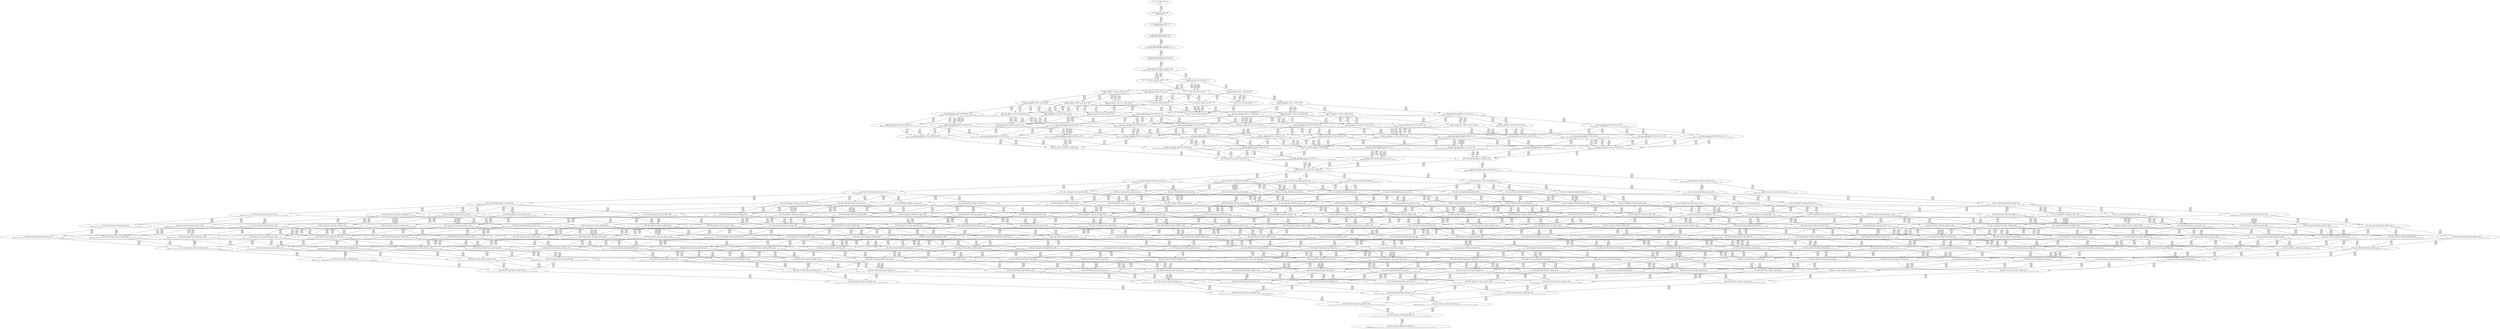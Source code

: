 digraph {
	S0[label="S0: [0, 0] [0, 0] [0, 0] [0, 0] \n{}{}"];
	S1[label="S1: [0, 0] [0, 0] [0, 0] [39, 49] \n{T0J0:39-49}{1}"];
	S2[label="S2: [39, 39] [39, 39] [39, 49] [95, 120] \n{T0J1:95-120}{1, 2}"];
	S3[label="S3: [39, 39] [39, 49] [79, 99] [95, 120] \n{T0J1:95-120, T0J2:79-99}{1, 2, 3}"];
	S4[label="S4: [39, 49] [79, 99] [95, 120] [106, 133] \n{T0J1:95-120, T0J2:79-99, T0J14:106-133}{1, 2, 3, 15}"];
	S5[label="S5: [79, 99] [95, 120] [106, 133] [107, 134] \n{T0J3:107-134, T0J14:106-133}{1, 2, 3, 4, 15}"];
	S6[label="S6: [95, 120] [106, 133] [107, 134] [107, 134] \n{T0J3:107-134, T0J6:107-134, T0J14:106-133}{1, 2, 3, 4, 7, 15}"];
	S7[label="S7: [106, 133] [107, 134] [107, 134] [111, 141] \n{T0J7:111-141}{1, 2, 3, 4, 7, 8, 15}"];
	S8[label="S8: [107, 120] [107, 133] [107, 134] [171, 209] \n{}{1, 2, 3, 4, 5, 6, 7, 15}"];
	S9[label="S9: [107, 134] [107, 134] [108, 136] [111, 141] \n{T0J10:108-136}{1, 2, 3, 4, 7, 8, 11, 15}"];
	S10[label="S10: [107, 134] [107, 134] [111, 141] [171, 222] \n{}{1, 2, 3, 4, 5, 6, 7, 8, 15}"];
	S11[label="S11: [111, 133] [111, 134] [111, 134] [131, 159] \n{T0J8:131-159}{1, 2, 3, 4, 7, 8, 9, 10, 15}"];
	S12[label="S12: [111, 133] [111, 134] [111, 134] [175, 213] \n{T0J9:175-213}{1, 2, 3, 4, 7, 8, 9, 10, 15}"];
	S13[label="S13: [108, 133] [108, 134] [111, 141] [179, 222] \n{T0J11:179-222}{1, 2, 3, 4, 7, 8, 11, 12, 15}"];
	S14[label="S14: [107, 134] [108, 136] [111, 141] [148, 185] \n{T0J15:148-185}{1, 2, 3, 4, 7, 8, 11, 15, 16}"];
	S15[label="S15: [107, 134] [108, 137] [111, 141] [171, 223] \n{}{1, 2, 3, 4, 5, 6, 7, 8, 11, 15}"];
	S16[label="S16: [111, 134] [111, 136] [111, 141] [131, 159] \n{}{1, 2, 3, 4, 7, 8, 9, 10, 11, 15}"];
	S17[label="S17: [111, 134] [111, 136] [111, 141] [175, 213] \n{T0J9:175-213}{1, 2, 3, 4, 7, 8, 9, 10, 11, 15}"];
	S18[label="S18: [108, 134] [111, 139] [112, 141] [179, 222] \n{T0J11:179-222, T0J12:112-139}{1, 2, 3, 4, 7, 8, 11, 12, 13, 15}"];
	S19[label="S19: [108, 136] [111, 141] [148, 185] [179, 222] \n{T0J11:179-222, T0J15:148-185}{1, 2, 3, 4, 7, 8, 11, 12, 15, 16}"];
	S20[label="S20: [108, 136] [111, 141] [148, 185] [185, 231] \n{T0J15:148-185, T0J19:185-231}{1, 2, 3, 4, 7, 8, 11, 15, 16, 20}"];
	S21[label="S21: [111, 134] [111, 141] [131, 160] [171, 222] \n{}{1, 2, 3, 4, 5, 6, 7, 8, 9, 10, 15}"];
	S22[label="S22: [111, 134] [111, 141] [171, 214] [175, 222] \n{T0J9:175-214}{1, 2, 3, 4, 5, 6, 7, 8, 9, 10, 15}"];
	S23[label="S23: [108, 137] [111, 141] [171, 223] [179, 223] \n{T0J11:179-223}{1, 2, 3, 4, 5, 6, 7, 8, 11, 12, 15}"];
	S24[label="S24: [111, 136] [111, 141] [131, 159] [179, 222] \n{T0J11:179-222}{1, 2, 3, 4, 7, 8, 9, 10, 11, 12, 15}"];
	S25[label="S25: [111, 136] [111, 141] [175, 213] [179, 222] \n{T0J9:175-213, T0J11:179-222}{1, 2, 3, 4, 7, 8, 9, 10, 11, 12, 15}"];
	S26[label="S26: [108, 137] [111, 141] [148, 186] [171, 223] \n{T0J15:148-186}{1, 2, 3, 4, 5, 6, 7, 8, 11, 15, 16}"];
	S27[label="S27: [111, 136] [111, 141] [131, 185] [148, 213] \n{T0J15:148-185}{1, 2, 3, 4, 7, 8, 9, 10, 11, 15, 16}"];
	S28[label="S28: [111, 139] [112, 141] [160, 198] [179, 222] \n{T0J11:179-222, T0J13:160-198}{1, 2, 3, 4, 7, 8, 11, 12, 13, 14, 15}"];
	S29[label="S29: [111, 139] [112, 141] [148, 185] [179, 222] \n{T0J11:179-222, T0J15:148-185}{1, 2, 3, 4, 7, 8, 11, 12, 13, 15, 16}"];
	S30[label="S30: [111, 141] [148, 185] [179, 222] [185, 231] \n{T0J11:179-222, T0J15:148-185, T0J19:185-231}{1, 2, 3, 4, 7, 8, 11, 12, 15, 16, 20}"];
	S31[label="S31: [111, 137] [111, 141] [131, 160] [171, 223] \n{}{1, 2, 3, 4, 5, 6, 7, 8, 9, 10, 11, 15}"];
	S32[label="S32: [111, 137] [111, 141] [171, 214] [175, 223] \n{T0J9:175-214}{1, 2, 3, 4, 5, 6, 7, 8, 9, 10, 11, 15}"];
	S33[label="S33: [111, 141] [112, 143] [171, 223] [179, 223] \n{T0J11:179-223}{1, 2, 3, 4, 5, 6, 7, 8, 11, 12, 13, 15}"];
	S34[label="S34: [111, 139] [112, 141] [131, 159] [179, 222] \n{T0J11:179-222}{1, 2, 3, 4, 7, 8, 9, 10, 11, 12, 13, 15}"];
	S35[label="S35: [111, 139] [112, 141] [175, 213] [179, 222] \n{T0J9:175-213, T0J11:179-222}{1, 2, 3, 4, 7, 8, 9, 10, 11, 12, 13, 15}"];
	S36[label="S36: [111, 141] [148, 188] [171, 223] [179, 226] \n{T0J11:179-226, T0J15:148-188}{1, 2, 3, 4, 5, 6, 7, 8, 11, 12, 15, 16}"];
	S37[label="S37: [111, 141] [131, 185] [148, 213] [179, 222] \n{T0J11:179-222, T0J15:148-185}{1, 2, 3, 4, 7, 8, 9, 10, 11, 12, 15, 16}"];
	S38[label="S38: [111, 141] [148, 186] [171, 225] [185, 234] \n{T0J15:148-186, T0J19:185-234}{1, 2, 3, 4, 5, 6, 7, 8, 11, 15, 16, 20}"];
	S39[label="S39: [111, 141] [131, 185] [148, 213] [185, 231] \n{T0J15:148-185, T0J19:185-231}{1, 2, 3, 4, 7, 8, 9, 10, 11, 15, 16, 20}"];
	S40[label="S40: [112, 141] [148, 185] [160, 198] [179, 222] \n{T0J11:179-222, T0J13:160-198, T0J15:148-185}{1, 2, 3, 4, 7, 8, 11, 12, 13, 14, 15, 16}"];
	S41[label="S41: [112, 141] [148, 185] [179, 222] [185, 231] \n{T0J11:179-222, T0J15:148-185, T0J19:185-231}{1, 2, 3, 4, 7, 8, 11, 12, 13, 15, 16, 20}"];
	S42[label="S42: [111, 141] [131, 163] [171, 223] [179, 226] \n{T0J11:179-226}{1, 2, 3, 4, 5, 6, 7, 8, 9, 10, 11, 12, 15}"];
	S43[label="S43: [111, 141] [171, 217] [175, 223] [179, 226] \n{T0J9:175-217, T0J11:179-226}{1, 2, 3, 4, 5, 6, 7, 8, 9, 10, 11, 12, 15}"];
	S44[label="S44: [111, 141] [131, 188] [148, 217] [171, 225] \n{T0J15:148-188}{1, 2, 3, 4, 5, 6, 7, 8, 9, 10, 11, 15, 16}"];
	S45[label="S45: [112, 143] [160, 205] [171, 223] [179, 228] \n{T0J11:179-223, T0J13:160-205}{1, 2, 3, 4, 5, 6, 7, 8, 11, 12, 13, 14, 15}"];
	S46[label="S46: [112, 141] [131, 159] [160, 198] [179, 222] \n{T0J11:179-222, T0J13:160-198}{1, 2, 3, 4, 7, 8, 9, 10, 11, 12, 13, 14, 15}"];
	S47[label="S47: [112, 141] [160, 198] [175, 213] [179, 222] \n{T0J9:175-213, T0J11:179-222, T0J13:160-198}{1, 2, 3, 4, 7, 8, 9, 10, 11, 12, 13, 14, 15}"];
	S48[label="S48: [112, 146] [148, 188] [171, 223] [179, 228] \n{T0J11:179-226, T0J15:148-188}{1, 2, 3, 4, 5, 6, 7, 8, 11, 12, 13, 15, 16}"];
	S49[label="S49: [112, 141] [131, 185] [148, 213] [179, 222] \n{T0J11:179-222, T0J15:148-185}{1, 2, 3, 4, 7, 8, 9, 10, 11, 12, 13, 15, 16}"];
	S50[label="S50: [148, 188] [171, 225] [179, 230] [185, 234] \n{T0J11:179-229, T0J15:148-188, T0J19:185-234}{1, 2, 3, 4, 5, 6, 7, 8, 11, 12, 15, 16, 20}"];
	S51[label="S51: [131, 185] [148, 213] [179, 222] [185, 231] \n{T0J11:179-222, T0J15:148-185, T0J19:185-231}{1, 2, 3, 4, 7, 8, 9, 10, 11, 12, 15, 16, 20}"];
	S52[label="S52: [148, 185] [160, 198] [179, 222] [185, 231] \n{T0J11:179-222, T0J13:160-198, T0J15:148-185, T0J19:185-231}{1, 2, 3, 4, 7, 8, 11, 12, 13, 14, 15, 16, 20}"];
	S53[label="S53: [112, 147] [131, 167] [171, 223] [179, 228] \n{T0J11:179-226}{1, 2, 3, 4, 5, 6, 7, 8, 9, 10, 11, 12, 13, 15}"];
	S54[label="S54: [112, 147] [171, 221] [175, 223] [179, 228] \n{T0J9:175-221, T0J11:179-226}{1, 2, 3, 4, 5, 6, 7, 8, 9, 10, 11, 12, 13, 15}"];
	S55[label="S55: [131, 188] [148, 221] [171, 225] [179, 230] \n{T0J11:179-230, T0J15:148-188}{1, 2, 3, 4, 5, 6, 7, 8, 9, 10, 11, 12, 15, 16}"];
	S56[label="S56: [131, 188] [148, 221] [171, 230] [185, 234] \n{T0J15:148-188, T0J19:185-234}{1, 2, 3, 4, 5, 6, 7, 8, 9, 10, 11, 15, 16, 20}"];
	S57[label="S57: [148, 192] [160, 205] [171, 223] [179, 230] \n{T0J11:179-226, T0J13:160-205, T0J15:148-192}{1, 2, 3, 4, 5, 6, 7, 8, 11, 12, 13, 14, 15, 16}"];
	S58[label="S58: [131, 185] [148, 198] [160, 213] [179, 222] \n{T0J11:179-222, T0J13:160-198, T0J15:148-185}{1, 2, 3, 4, 7, 8, 9, 10, 11, 12, 13, 14, 15, 16}"];
	S59[label="S59: [148, 188] [171, 223] [179, 230] [185, 234] \n{T0J11:179-226, T0J15:148-188, T0J19:185-234}{1, 2, 3, 4, 5, 6, 7, 8, 11, 12, 13, 15, 16, 20}"];
	S60[label="S60: [131, 185] [148, 213] [179, 222] [185, 231] \n{T0J11:179-222, T0J15:148-185, T0J19:185-231}{1, 2, 3, 4, 7, 8, 9, 10, 11, 12, 13, 15, 16, 20}"];
	S61[label="S61: [131, 212] [160, 223] [171, 223] [179, 230] \n{T0J11:179-226, T0J13:160-212}{1, 2, 3, 4, 5, 6, 7, 8, 9, 10, 11, 12, 13, 14, 15}"];
	S62[label="S62: [131, 194] [148, 223] [171, 226] [179, 230] \n{}{1, 2, 3, 4, 5, 6, 7, 8, 9, 10, 11, 12, 13, 15, 16}"];
	S63[label="S63: [148, 225] [171, 230] [179, 234] [185, 277] \n{}{1, 2, 3, 4, 5, 6, 7, 8, 9, 10, 11, 12, 15, 16, 20}"];
	S64[label="S64: [160, 198] [179, 222] [185, 231] [212, 274] \n{T0J19:185-231}{1, 2, 3, 4, 5, 6, 7, 8, 11, 12, 13, 14, 15, 16, 20}"];
	S65[label="S65: [148, 198] [160, 213] [179, 222] [185, 231] \n{T0J11:179-222, T0J13:160-198, T0J15:148-185, T0J19:185-231}{1, 2, 3, 4, 7, 8, 9, 10, 11, 12, 13, 14, 15, 16, 20}"];
	S66[label="S66: [148, 223] [160, 226] [171, 230] [179, 274] \n{}{1, 2, 3, 4, 5, 6, 7, 8, 9, 10, 11, 12, 13, 14, 15, 16}"];
	S67[label="S67: [148, 230] [171, 231] [179, 234] [185, 277] \n{}{1, 2, 3, 4, 5, 6, 7, 8, 9, 10, 11, 12, 13, 15, 16, 20}"];
	S68[label="S68: [160, 231] [171, 234] [179, 277] [200, 321] \n{}{1, 2, 3, 4, 5, 6, 7, 8, 9, 10, 11, 12, 13, 14, 15, 16, 20}"];
	S69[label="S69: [160, 226] [160, 230] [171, 239] [179, 274] \n{T0J16:160-239}{1, 2, 3, 4, 5, 6, 7, 8, 9, 10, 11, 12, 13, 14, 15, 16, 17}"];
	S70[label="S70: [160, 234] [171, 277] [179, 280] [200, 324] \n{}{1, 2, 3, 4, 5, 6, 7, 8, 9, 10, 11, 12, 13, 14, 15, 16, 17, 20}"];
	S71[label="S71: [185, 234] [185, 277] [200, 321] [231, 321] \n{T0J20:231-321}{1, 2, 3, 4, 5, 6, 7, 8, 9, 10, 11, 12, 13, 14, 15, 16, 20, 21}"];
	S72[label="S72: [178, 234] [179, 277] [200, 321] [255, 360] \n{T0J23:255-360}{1, 2, 3, 4, 5, 6, 7, 8, 9, 10, 11, 12, 13, 14, 15, 16, 20, 24}"];
	S73[label="S73: [175, 234] [179, 277] [200, 320] [220, 321] \n{T0J24:220-320}{1, 2, 3, 4, 5, 6, 7, 8, 9, 10, 11, 12, 13, 14, 15, 16, 20, 25}"];
	S74[label="S74: [179, 234] [179, 277] [200, 290] [200, 321] \n{T0J25:200-290}{1, 2, 3, 4, 5, 6, 7, 8, 9, 10, 11, 12, 13, 14, 15, 16, 20, 26}"];
	S75[label="S75: [160, 230] [171, 239] [179, 274] [224, 307] \n{T0J17:224-307}{1, 2, 3, 4, 5, 6, 7, 8, 9, 10, 11, 12, 13, 14, 15, 16, 17, 18}"];
	S76[label="S76: [171, 277] [179, 280] [200, 324] [224, 345] \n{}{1, 2, 3, 4, 5, 6, 7, 8, 9, 10, 11, 12, 13, 14, 15, 16, 17, 18, 20}"];
	S77[label="S77: [185, 277] [185, 280] [200, 321] [231, 324] \n{}{1, 2, 3, 4, 5, 6, 7, 8, 9, 10, 11, 12, 13, 14, 15, 16, 17, 20, 21}"];
	S78[label="S78: [178, 277] [179, 280] [200, 324] [255, 360] \n{}{1, 2, 3, 4, 5, 6, 7, 8, 9, 10, 11, 12, 13, 14, 15, 16, 17, 20, 24}"];
	S79[label="S79: [175, 277] [179, 280] [200, 320] [220, 324] \n{}{1, 2, 3, 4, 5, 6, 7, 8, 9, 10, 11, 12, 13, 14, 15, 16, 17, 20, 25}"];
	S80[label="S80: [179, 277] [179, 280] [200, 290] [200, 324] \n{}{1, 2, 3, 4, 5, 6, 7, 8, 9, 10, 11, 12, 13, 14, 15, 16, 17, 20, 26}"];
	S81[label="S81: [185, 277] [200, 286] [203, 321] [231, 321] \n{T0J21:203-286}{1, 2, 3, 4, 5, 6, 7, 8, 9, 10, 11, 12, 13, 14, 15, 16, 20, 21, 22}"];
	S82[label="S82: [185, 277] [200, 321] [231, 321] [255, 360] \n{}{1, 2, 3, 4, 5, 6, 7, 8, 9, 10, 11, 12, 13, 14, 15, 16, 20, 21, 24}"];
	S83[label="S83: [185, 277] [200, 320] [220, 321] [231, 321] \n{}{1, 2, 3, 4, 5, 6, 7, 8, 9, 10, 11, 12, 13, 14, 15, 16, 20, 21, 25}"];
	S84[label="S84: [185, 277] [200, 290] [200, 321] [231, 321] \n{}{1, 2, 3, 4, 5, 6, 7, 8, 9, 10, 11, 12, 13, 14, 15, 16, 20, 21, 26}"];
	S85[label="S85: [179, 277] [200, 320] [220, 321] [255, 360] \n{}{1, 2, 3, 4, 5, 6, 7, 8, 9, 10, 11, 12, 13, 14, 15, 16, 20, 24, 25}"];
	S86[label="S86: [179, 277] [200, 290] [200, 321] [255, 360] \n{}{1, 2, 3, 4, 5, 6, 7, 8, 9, 10, 11, 12, 13, 14, 15, 16, 20, 24, 26}"];
	S87[label="S87: [179, 277] [200, 290] [200, 320] [220, 321] \n{}{1, 2, 3, 4, 5, 6, 7, 8, 9, 10, 11, 12, 13, 14, 15, 16, 20, 25, 26}"];
	S88[label="S88: [165, 237] [171, 239] [179, 274] [224, 307] \n{T0J18:165-237}{1, 2, 3, 4, 5, 6, 7, 8, 9, 10, 11, 12, 13, 14, 15, 16, 17, 18, 19}"];
	S89[label="S89: [171, 280] [179, 284] [200, 324] [224, 345] \n{}{1, 2, 3, 4, 5, 6, 7, 8, 9, 10, 11, 12, 13, 14, 15, 16, 17, 18, 19, 20}"];
	S90[label="S90: [185, 280] [200, 321] [224, 324] [231, 358] \n{}{1, 2, 3, 4, 5, 6, 7, 8, 9, 10, 11, 12, 13, 14, 15, 16, 17, 18, 20, 21}"];
	S91[label="S91: [179, 280] [200, 324] [224, 358] [255, 360] \n{}{1, 2, 3, 4, 5, 6, 7, 8, 9, 10, 11, 12, 13, 14, 15, 16, 17, 18, 20, 24}"];
	S92[label="S92: [179, 280] [200, 320] [220, 324] [224, 358] \n{}{1, 2, 3, 4, 5, 6, 7, 8, 9, 10, 11, 12, 13, 14, 15, 16, 17, 18, 20, 25}"];
	S93[label="S93: [179, 280] [200, 290] [200, 324] [224, 358] \n{}{1, 2, 3, 4, 5, 6, 7, 8, 9, 10, 11, 12, 13, 14, 15, 16, 17, 18, 20, 26}"];
	S94[label="S94: [185, 286] [200, 293] [203, 321] [231, 324] \n{}{1, 2, 3, 4, 5, 6, 7, 8, 9, 10, 11, 12, 13, 14, 15, 16, 17, 20, 21, 22}"];
	S95[label="S95: [185, 293] [200, 321] [231, 324] [255, 360] \n{}{1, 2, 3, 4, 5, 6, 7, 8, 9, 10, 11, 12, 13, 14, 15, 16, 17, 20, 21, 24}"];
	S96[label="S96: [185, 293] [200, 320] [220, 321] [231, 324] \n{}{1, 2, 3, 4, 5, 6, 7, 8, 9, 10, 11, 12, 13, 14, 15, 16, 17, 20, 21, 25}"];
	S97[label="S97: [185, 290] [200, 293] [200, 321] [231, 324] \n{}{1, 2, 3, 4, 5, 6, 7, 8, 9, 10, 11, 12, 13, 14, 15, 16, 17, 20, 21, 26}"];
	S98[label="S98: [179, 293] [200, 320] [220, 324] [255, 360] \n{}{1, 2, 3, 4, 5, 6, 7, 8, 9, 10, 11, 12, 13, 14, 15, 16, 17, 20, 24, 25}"];
	S99[label="S99: [179, 290] [200, 293] [200, 324] [255, 360] \n{}{1, 2, 3, 4, 5, 6, 7, 8, 9, 10, 11, 12, 13, 14, 15, 16, 17, 20, 24, 26}"];
	S100[label="S100: [179, 290] [200, 293] [200, 320] [220, 324] \n{}{1, 2, 3, 4, 5, 6, 7, 8, 9, 10, 11, 12, 13, 14, 15, 16, 17, 20, 25, 26}"];
	S101[label="S101: [200, 286] [203, 321] [231, 321] [258, 355] \n{T0J22:258-355}{1, 2, 3, 4, 5, 6, 7, 8, 9, 10, 11, 12, 13, 14, 15, 16, 20, 21, 22, 23}"];
	S102[label="S102: [200, 286] [203, 321] [231, 321] [255, 360] \n{}{1, 2, 3, 4, 5, 6, 7, 8, 9, 10, 11, 12, 13, 14, 15, 16, 20, 21, 22, 24}"];
	S103[label="S103: [200, 286] [203, 320] [220, 321] [231, 321] \n{}{1, 2, 3, 4, 5, 6, 7, 8, 9, 10, 11, 12, 13, 14, 15, 16, 20, 21, 22, 25}"];
	S104[label="S104: [200, 286] [200, 290] [203, 321] [231, 321] \n{}{1, 2, 3, 4, 5, 6, 7, 8, 9, 10, 11, 12, 13, 14, 15, 16, 20, 21, 22, 26}"];
	S105[label="S105: [200, 320] [220, 321] [231, 321] [255, 360] \n{}{1, 2, 3, 4, 5, 6, 7, 8, 9, 10, 11, 12, 13, 14, 15, 16, 20, 21, 24, 25}"];
	S106[label="S106: [200, 290] [200, 321] [231, 321] [255, 360] \n{}{1, 2, 3, 4, 5, 6, 7, 8, 9, 10, 11, 12, 13, 14, 15, 16, 20, 21, 24, 26}"];
	S107[label="S107: [200, 290] [200, 320] [220, 321] [231, 321] \n{}{1, 2, 3, 4, 5, 6, 7, 8, 9, 10, 11, 12, 13, 14, 15, 16, 20, 21, 25, 26}"];
	S108[label="S108: [200, 290] [200, 320] [220, 321] [255, 360] \n{}{1, 2, 3, 4, 5, 6, 7, 8, 9, 10, 11, 12, 13, 14, 15, 16, 20, 24, 25, 26}"];
	S109[label="S109: [185, 287] [200, 324] [224, 338] [231, 358] \n{}{1, 2, 3, 4, 5, 6, 7, 8, 9, 10, 11, 12, 13, 14, 15, 16, 17, 18, 19, 20, 21}"];
	S110[label="S110: [179, 287] [200, 324] [224, 358] [255, 377] \n{}{1, 2, 3, 4, 5, 6, 7, 8, 9, 10, 11, 12, 13, 14, 15, 16, 17, 18, 19, 20, 24}"];
	S111[label="S111: [179, 287] [200, 324] [220, 337] [224, 358] \n{}{1, 2, 3, 4, 5, 6, 7, 8, 9, 10, 11, 12, 13, 14, 15, 16, 17, 18, 19, 20, 25}"];
	S112[label="S112: [179, 287] [200, 304] [200, 324] [224, 358] \n{}{1, 2, 3, 4, 5, 6, 7, 8, 9, 10, 11, 12, 13, 14, 15, 16, 17, 18, 19, 20, 26}"];
	S113[label="S113: [224, 284] [224, 301] [224, 324] [243, 345] \n{T0J26:243-301}{1, 2, 3, 4, 5, 6, 7, 8, 9, 10, 11, 12, 13, 14, 15, 16, 17, 18, 19, 20, 27}"];
	S114[label="S114: [200, 293] [203, 321] [224, 324] [231, 367] \n{}{1, 2, 3, 4, 5, 6, 7, 8, 9, 10, 11, 12, 13, 14, 15, 16, 17, 18, 20, 21, 22}"];
	S115[label="S115: [200, 321] [224, 324] [231, 360] [255, 374] \n{}{1, 2, 3, 4, 5, 6, 7, 8, 9, 10, 11, 12, 13, 14, 15, 16, 17, 18, 20, 21, 24}"];
	S116[label="S116: [200, 320] [220, 321] [224, 324] [231, 374] \n{}{1, 2, 3, 4, 5, 6, 7, 8, 9, 10, 11, 12, 13, 14, 15, 16, 17, 18, 20, 21, 25}"];
	S117[label="S117: [200, 293] [200, 321] [224, 324] [231, 371] \n{}{1, 2, 3, 4, 5, 6, 7, 8, 9, 10, 11, 12, 13, 14, 15, 16, 17, 18, 20, 21, 26}"];
	S118[label="S118: [200, 320] [220, 324] [224, 360] [255, 374] \n{}{1, 2, 3, 4, 5, 6, 7, 8, 9, 10, 11, 12, 13, 14, 15, 16, 17, 18, 20, 24, 25}"];
	S119[label="S119: [200, 293] [200, 324] [224, 360] [255, 371] \n{}{1, 2, 3, 4, 5, 6, 7, 8, 9, 10, 11, 12, 13, 14, 15, 16, 17, 18, 20, 24, 26}"];
	S120[label="S120: [200, 293] [200, 320] [220, 324] [224, 371] \n{}{1, 2, 3, 4, 5, 6, 7, 8, 9, 10, 11, 12, 13, 14, 15, 16, 17, 18, 20, 25, 26}"];
	S121[label="S121: [200, 302] [203, 321] [231, 324] [258, 355] \n{}{1, 2, 3, 4, 5, 6, 7, 8, 9, 10, 11, 12, 13, 14, 15, 16, 17, 20, 21, 22, 23}"];
	S122[label="S122: [200, 302] [203, 321] [231, 324] [255, 360] \n{}{1, 2, 3, 4, 5, 6, 7, 8, 9, 10, 11, 12, 13, 14, 15, 16, 17, 20, 21, 22, 24}"];
	S123[label="S123: [200, 302] [203, 320] [220, 321] [231, 324] \n{}{1, 2, 3, 4, 5, 6, 7, 8, 9, 10, 11, 12, 13, 14, 15, 16, 17, 20, 21, 22, 25}"];
	S124[label="S124: [200, 290] [200, 302] [203, 321] [231, 324] \n{}{1, 2, 3, 4, 5, 6, 7, 8, 9, 10, 11, 12, 13, 14, 15, 16, 17, 20, 21, 22, 26}"];
	S125[label="S125: [200, 321] [220, 321] [231, 336] [255, 360] \n{}{1, 2, 3, 4, 5, 6, 7, 8, 9, 10, 11, 12, 13, 14, 15, 16, 17, 20, 21, 24, 25}"];
	S126[label="S126: [200, 306] [200, 321] [231, 324] [255, 360] \n{}{1, 2, 3, 4, 5, 6, 7, 8, 9, 10, 11, 12, 13, 14, 15, 16, 17, 20, 21, 24, 26}"];
	S127[label="S127: [200, 306] [200, 320] [220, 321] [231, 324] \n{}{1, 2, 3, 4, 5, 6, 7, 8, 9, 10, 11, 12, 13, 14, 15, 16, 17, 20, 21, 25, 26}"];
	S128[label="S128: [200, 306] [200, 320] [220, 324] [255, 360] \n{}{1, 2, 3, 4, 5, 6, 7, 8, 9, 10, 11, 12, 13, 14, 15, 16, 17, 20, 24, 25, 26}"];
	S129[label="S129: [203, 321] [231, 321] [255, 355] [273, 360] \n{}{1, 2, 3, 4, 5, 6, 7, 8, 9, 10, 11, 12, 13, 14, 15, 16, 20, 21, 22, 23, 24}"];
	S130[label="S130: [203, 320] [220, 321] [231, 321] [258, 355] \n{}{1, 2, 3, 4, 5, 6, 7, 8, 9, 10, 11, 12, 13, 14, 15, 16, 20, 21, 22, 23, 25}"];
	S131[label="S131: [200, 290] [203, 321] [231, 321] [258, 355] \n{}{1, 2, 3, 4, 5, 6, 7, 8, 9, 10, 11, 12, 13, 14, 15, 16, 20, 21, 22, 23, 26}"];
	S132[label="S132: [258, 263] [258, 321] [258, 321] [317, 337] \n{T0J27:317-337}{1, 2, 3, 4, 5, 6, 7, 8, 9, 10, 11, 12, 13, 14, 15, 16, 20, 21, 22, 23, 28}"];
	S133[label="S133: [203, 320] [220, 321] [231, 321] [255, 360] \n{}{1, 2, 3, 4, 5, 6, 7, 8, 9, 10, 11, 12, 13, 14, 15, 16, 20, 21, 22, 24, 25}"];
	S134[label="S134: [200, 290] [203, 321] [231, 321] [255, 360] \n{}{1, 2, 3, 4, 5, 6, 7, 8, 9, 10, 11, 12, 13, 14, 15, 16, 20, 21, 22, 24, 26}"];
	S135[label="S135: [200, 290] [203, 320] [220, 321] [231, 321] \n{}{1, 2, 3, 4, 5, 6, 7, 8, 9, 10, 11, 12, 13, 14, 15, 16, 20, 21, 22, 25, 26}"];
	S136[label="S136: [200, 320] [220, 321] [231, 321] [255, 360] \n{}{1, 2, 3, 4, 5, 6, 7, 8, 9, 10, 11, 12, 13, 14, 15, 16, 20, 21, 24, 25, 26}"];
	S137[label="S137: [255, 320] [255, 321] [255, 360] [334, 362] \n{T0J28:334-362}{1, 2, 3, 4, 5, 6, 7, 8, 9, 10, 11, 12, 13, 14, 15, 16, 20, 24, 25, 26, 29}"];
	S138[label="S138: [200, 310] [203, 324] [224, 338] [231, 367] \n{}{1, 2, 3, 4, 5, 6, 7, 8, 9, 10, 11, 12, 13, 14, 15, 16, 17, 18, 19, 20, 21, 22}"];
	S139[label="S139: [200, 324] [224, 345] [231, 360] [255, 384] \n{}{1, 2, 3, 4, 5, 6, 7, 8, 9, 10, 11, 12, 13, 14, 15, 16, 17, 18, 19, 20, 21, 24}"];
	S140[label="S140: [200, 324] [220, 338] [224, 345] [231, 374] \n{}{1, 2, 3, 4, 5, 6, 7, 8, 9, 10, 11, 12, 13, 14, 15, 16, 17, 18, 19, 20, 21, 25}"];
	S141[label="S141: [200, 304] [200, 324] [224, 345] [231, 371] \n{}{1, 2, 3, 4, 5, 6, 7, 8, 9, 10, 11, 12, 13, 14, 15, 16, 17, 18, 19, 20, 21, 26}"];
	S142[label="S142: [224, 301] [224, 324] [231, 342] [243, 358] \n{}{1, 2, 3, 4, 5, 6, 7, 8, 9, 10, 11, 12, 13, 14, 15, 16, 17, 18, 19, 20, 21, 27}"];
	S143[label="S143: [200, 324] [220, 344] [224, 360] [255, 384] \n{}{1, 2, 3, 4, 5, 6, 7, 8, 9, 10, 11, 12, 13, 14, 15, 16, 17, 18, 19, 20, 24, 25}"];
	S144[label="S144: [200, 304] [200, 324] [224, 360] [255, 384] \n{}{1, 2, 3, 4, 5, 6, 7, 8, 9, 10, 11, 12, 13, 14, 15, 16, 17, 18, 19, 20, 24, 26}"];
	S145[label="S145: [224, 301] [224, 324] [243, 358] [255, 381] \n{}{1, 2, 3, 4, 5, 6, 7, 8, 9, 10, 11, 12, 13, 14, 15, 16, 17, 18, 19, 20, 24, 27}"];
	S146[label="S146: [200, 313] [200, 324] [220, 343] [224, 371] \n{}{1, 2, 3, 4, 5, 6, 7, 8, 9, 10, 11, 12, 13, 14, 15, 16, 17, 18, 19, 20, 25, 26}"];
	S147[label="S147: [224, 310] [224, 324] [224, 341] [243, 358] \n{}{1, 2, 3, 4, 5, 6, 7, 8, 9, 10, 11, 12, 13, 14, 15, 16, 17, 18, 19, 20, 25, 27}"];
	S148[label="S148: [224, 301] [224, 304] [224, 324] [243, 358] \n{}{1, 2, 3, 4, 5, 6, 7, 8, 9, 10, 11, 12, 13, 14, 15, 16, 17, 18, 19, 20, 26, 27}"];
	S149[label="S149: [203, 321] [224, 324] [231, 355] [264, 383] \n{}{1, 2, 3, 4, 5, 6, 7, 8, 9, 10, 11, 12, 13, 14, 15, 16, 17, 18, 20, 21, 22, 23}"];
	S150[label="S150: [203, 321] [224, 324] [231, 360] [255, 383] \n{}{1, 2, 3, 4, 5, 6, 7, 8, 9, 10, 11, 12, 13, 14, 15, 16, 17, 18, 20, 21, 22, 24}"];
	S151[label="S151: [203, 320] [220, 321] [224, 324] [231, 383] \n{}{1, 2, 3, 4, 5, 6, 7, 8, 9, 10, 11, 12, 13, 14, 15, 16, 17, 18, 20, 21, 22, 25}"];
	S152[label="S152: [200, 302] [203, 321] [224, 324] [231, 371] \n{}{1, 2, 3, 4, 5, 6, 7, 8, 9, 10, 11, 12, 13, 14, 15, 16, 17, 18, 20, 21, 22, 26}"];
	S153[label="S153: [220, 321] [224, 336] [231, 360] [255, 402] \n{}{1, 2, 3, 4, 5, 6, 7, 8, 9, 10, 11, 12, 13, 14, 15, 16, 17, 18, 20, 21, 24, 25}"];
	S154[label="S154: [200, 321] [224, 324] [231, 360] [255, 387] \n{}{1, 2, 3, 4, 5, 6, 7, 8, 9, 10, 11, 12, 13, 14, 15, 16, 17, 18, 20, 21, 24, 26}"];
	S155[label="S155: [200, 320] [220, 321] [224, 324] [231, 387] \n{}{1, 2, 3, 4, 5, 6, 7, 8, 9, 10, 11, 12, 13, 14, 15, 16, 17, 18, 20, 21, 25, 26}"];
	S156[label="S156: [200, 320] [220, 324] [224, 360] [255, 387] \n{}{1, 2, 3, 4, 5, 6, 7, 8, 9, 10, 11, 12, 13, 14, 15, 16, 17, 18, 20, 24, 25, 26}"];
	S157[label="S157: [203, 321] [231, 337] [255, 355] [273, 360] \n{}{1, 2, 3, 4, 5, 6, 7, 8, 9, 10, 11, 12, 13, 14, 15, 16, 17, 20, 21, 22, 23, 24}"];
	S158[label="S158: [203, 321] [220, 321] [231, 336] [258, 355] \n{}{1, 2, 3, 4, 5, 6, 7, 8, 9, 10, 11, 12, 13, 14, 15, 16, 17, 20, 21, 22, 23, 25}"];
	S159[label="S159: [200, 306] [203, 321] [231, 324] [258, 355] \n{}{1, 2, 3, 4, 5, 6, 7, 8, 9, 10, 11, 12, 13, 14, 15, 16, 17, 20, 21, 22, 23, 26}"];
	S160[label="S160: [258, 321] [258, 324] [258, 337] [317, 355] \n{T0J27:317-337}{1, 2, 3, 4, 5, 6, 7, 8, 9, 10, 11, 12, 13, 14, 15, 16, 17, 20, 21, 22, 23, 28}"];
	S161[label="S161: [203, 321] [220, 321] [231, 336] [255, 360] \n{}{1, 2, 3, 4, 5, 6, 7, 8, 9, 10, 11, 12, 13, 14, 15, 16, 17, 20, 21, 22, 24, 25}"];
	S162[label="S162: [200, 306] [203, 321] [231, 324] [255, 360] \n{}{1, 2, 3, 4, 5, 6, 7, 8, 9, 10, 11, 12, 13, 14, 15, 16, 17, 20, 21, 22, 24, 26}"];
	S163[label="S163: [200, 306] [203, 320] [220, 321] [231, 324] \n{}{1, 2, 3, 4, 5, 6, 7, 8, 9, 10, 11, 12, 13, 14, 15, 16, 17, 20, 21, 22, 25, 26}"];
	S164[label="S164: [200, 321] [220, 321] [231, 336] [255, 360] \n{}{1, 2, 3, 4, 5, 6, 7, 8, 9, 10, 11, 12, 13, 14, 15, 16, 17, 20, 21, 24, 25, 26}"];
	S165[label="S165: [255, 321] [255, 336] [255, 360] [334, 362] \n{T0J28:334-362}{1, 2, 3, 4, 5, 6, 7, 8, 9, 10, 11, 12, 13, 14, 15, 16, 17, 20, 24, 25, 26, 29}"];
	S166[label="S166: [220, 321] [231, 321] [255, 355] [273, 360] \n{}{1, 2, 3, 4, 5, 6, 7, 8, 9, 10, 11, 12, 13, 14, 15, 16, 20, 21, 22, 23, 24, 25}"];
	S167[label="S167: [203, 321] [231, 321] [255, 355] [273, 360] \n{}{1, 2, 3, 4, 5, 6, 7, 8, 9, 10, 11, 12, 13, 14, 15, 16, 20, 21, 22, 23, 24, 26}"];
	S168[label="S168: [258, 321] [258, 337] [273, 355] [317, 360] \n{T0J27:317-337}{1, 2, 3, 4, 5, 6, 7, 8, 9, 10, 11, 12, 13, 14, 15, 16, 20, 21, 22, 23, 24, 28}"];
	S169[label="S169: [203, 320] [220, 321] [231, 321] [258, 355] \n{}{1, 2, 3, 4, 5, 6, 7, 8, 9, 10, 11, 12, 13, 14, 15, 16, 20, 21, 22, 23, 25, 26}"];
	S170[label="S170: [258, 321] [258, 321] [258, 337] [317, 355] \n{T0J27:317-337}{1, 2, 3, 4, 5, 6, 7, 8, 9, 10, 11, 12, 13, 14, 15, 16, 20, 21, 22, 23, 25, 28}"];
	S171[label="S171: [258, 321] [258, 321] [258, 337] [317, 355] \n{T0J27:317-337}{1, 2, 3, 4, 5, 6, 7, 8, 9, 10, 11, 12, 13, 14, 15, 16, 20, 21, 22, 23, 26, 28}"];
	S172[label="S172: [203, 320] [220, 321] [231, 321] [255, 360] \n{}{1, 2, 3, 4, 5, 6, 7, 8, 9, 10, 11, 12, 13, 14, 15, 16, 20, 21, 22, 24, 25, 26}"];
	S173[label="S173: [255, 321] [255, 321] [255, 360] [334, 362] \n{T0J28:334-362}{1, 2, 3, 4, 5, 6, 7, 8, 9, 10, 11, 12, 13, 14, 15, 16, 20, 21, 24, 25, 26, 29}"];
	S174[label="S174: [203, 324] [224, 338] [231, 367] [264, 402] \n{}{1, 2, 3, 4, 5, 6, 7, 8, 9, 10, 11, 12, 13, 14, 15, 16, 17, 18, 19, 20, 21, 22, 23}"];
	S175[label="S175: [203, 345] [224, 347] [231, 367] [255, 407] \n{}{1, 2, 3, 4, 5, 6, 7, 8, 9, 10, 11, 12, 13, 14, 15, 16, 17, 18, 19, 20, 21, 22, 24}"];
	S176[label="S176: [203, 338] [220, 345] [224, 347] [231, 383] \n{}{1, 2, 3, 4, 5, 6, 7, 8, 9, 10, 11, 12, 13, 14, 15, 16, 17, 18, 19, 20, 21, 22, 25}"];
	S177[label="S177: [200, 324] [205, 327] [224, 345] [231, 371] \n{}{1, 2, 3, 4, 5, 6, 7, 8, 9, 10, 11, 12, 13, 14, 15, 16, 17, 18, 19, 20, 21, 22, 26}"];
	S178[label="S178: [224, 324] [224, 324] [231, 342] [243, 367] \n{}{1, 2, 3, 4, 5, 6, 7, 8, 9, 10, 11, 12, 13, 14, 15, 16, 17, 18, 19, 20, 21, 22, 27}"];
	S179[label="S179: [220, 345] [224, 360] [231, 382] [255, 421] \n{}{1, 2, 3, 4, 5, 6, 7, 8, 9, 10, 11, 12, 13, 14, 15, 16, 17, 18, 19, 20, 21, 24, 25}"];
	S180[label="S180: [200, 324] [224, 360] [231, 371] [255, 401] \n{}{1, 2, 3, 4, 5, 6, 7, 8, 9, 10, 11, 12, 13, 14, 15, 16, 17, 18, 19, 20, 21, 24, 26}"];
	S181[label="S181: [224, 324] [231, 358] [243, 360] [255, 398] \n{}{1, 2, 3, 4, 5, 6, 7, 8, 9, 10, 11, 12, 13, 14, 15, 16, 17, 18, 19, 20, 21, 24, 27}"];
	S182[label="S182: [200, 324] [220, 343] [224, 371] [231, 387] \n{}{1, 2, 3, 4, 5, 6, 7, 8, 9, 10, 11, 12, 13, 14, 15, 16, 17, 18, 19, 20, 21, 25, 26}"];
	S183[label="S183: [224, 324] [224, 342] [231, 358] [243, 374] \n{}{1, 2, 3, 4, 5, 6, 7, 8, 9, 10, 11, 12, 13, 14, 15, 16, 17, 18, 19, 20, 21, 25, 27}"];
	S184[label="S184: [224, 304] [224, 324] [231, 358] [243, 371] \n{}{1, 2, 3, 4, 5, 6, 7, 8, 9, 10, 11, 12, 13, 14, 15, 16, 17, 18, 19, 20, 21, 26, 27}"];
	S185[label="S185: [200, 344] [220, 360] [224, 371] [255, 410] \n{}{1, 2, 3, 4, 5, 6, 7, 8, 9, 10, 11, 12, 13, 14, 15, 16, 17, 18, 19, 20, 24, 25, 26}"];
	S186[label="S186: [224, 324] [224, 358] [243, 360] [255, 407] \n{}{1, 2, 3, 4, 5, 6, 7, 8, 9, 10, 11, 12, 13, 14, 15, 16, 17, 18, 19, 20, 24, 25, 27}"];
	S187[label="S187: [224, 304] [224, 324] [243, 360] [255, 398] \n{}{1, 2, 3, 4, 5, 6, 7, 8, 9, 10, 11, 12, 13, 14, 15, 16, 17, 18, 19, 20, 24, 26, 27}"];
	S188[label="S188: [224, 313] [224, 324] [224, 343] [243, 371] \n{}{1, 2, 3, 4, 5, 6, 7, 8, 9, 10, 11, 12, 13, 14, 15, 16, 17, 18, 19, 20, 25, 26, 27}"];
	S189[label="S189: [224, 337] [231, 355] [255, 360] [273, 402] \n{}{1, 2, 3, 4, 5, 6, 7, 8, 9, 10, 11, 12, 13, 14, 15, 16, 17, 18, 20, 21, 22, 23, 24}"];
	S190[label="S190: [220, 321] [224, 336] [231, 355] [264, 402] \n{}{1, 2, 3, 4, 5, 6, 7, 8, 9, 10, 11, 12, 13, 14, 15, 16, 17, 18, 20, 21, 22, 23, 25}"];
	S191[label="S191: [203, 321] [224, 324] [231, 355] [264, 387] \n{}{1, 2, 3, 4, 5, 6, 7, 8, 9, 10, 11, 12, 13, 14, 15, 16, 17, 18, 20, 21, 22, 23, 26}"];
	S192[label="S192: [258, 324] [258, 337] [264, 355] [317, 402] \n{}{1, 2, 3, 4, 5, 6, 7, 8, 9, 10, 11, 12, 13, 14, 15, 16, 17, 18, 20, 21, 22, 23, 28}"];
	S193[label="S193: [220, 321] [224, 336] [231, 360] [255, 402] \n{}{1, 2, 3, 4, 5, 6, 7, 8, 9, 10, 11, 12, 13, 14, 15, 16, 17, 18, 20, 21, 22, 24, 25}"];
	S194[label="S194: [203, 321] [224, 324] [231, 360] [255, 387] \n{}{1, 2, 3, 4, 5, 6, 7, 8, 9, 10, 11, 12, 13, 14, 15, 16, 17, 18, 20, 21, 22, 24, 26}"];
	S195[label="S195: [203, 320] [220, 321] [224, 324] [231, 387] \n{}{1, 2, 3, 4, 5, 6, 7, 8, 9, 10, 11, 12, 13, 14, 15, 16, 17, 18, 20, 21, 22, 25, 26}"];
	S196[label="S196: [220, 321] [224, 336] [231, 360] [255, 402] \n{}{1, 2, 3, 4, 5, 6, 7, 8, 9, 10, 11, 12, 13, 14, 15, 16, 17, 18, 20, 21, 24, 25, 26}"];
	S197[label="S197: [255, 336] [255, 360] [255, 362] [334, 402] \n{T0J28:334-362}{1, 2, 3, 4, 5, 6, 7, 8, 9, 10, 11, 12, 13, 14, 15, 16, 17, 18, 20, 24, 25, 26, 29}"];
	S198[label="S198: [220, 321] [231, 337] [255, 355] [273, 360] \n{}{1, 2, 3, 4, 5, 6, 7, 8, 9, 10, 11, 12, 13, 14, 15, 16, 17, 20, 21, 22, 23, 24, 25}"];
	S199[label="S199: [203, 321] [231, 337] [255, 355] [273, 360] \n{}{1, 2, 3, 4, 5, 6, 7, 8, 9, 10, 11, 12, 13, 14, 15, 16, 17, 20, 21, 22, 23, 24, 26}"];
	S200[label="S200: [258, 337] [258, 337] [273, 355] [317, 360] \n{}{1, 2, 3, 4, 5, 6, 7, 8, 9, 10, 11, 12, 13, 14, 15, 16, 17, 20, 21, 22, 23, 24, 28}"];
	S201[label="S201: [203, 321] [220, 321] [231, 336] [258, 355] \n{}{1, 2, 3, 4, 5, 6, 7, 8, 9, 10, 11, 12, 13, 14, 15, 16, 17, 20, 21, 22, 23, 25, 26}"];
	S202[label="S202: [258, 321] [258, 337] [258, 337] [317, 355] \n{}{1, 2, 3, 4, 5, 6, 7, 8, 9, 10, 11, 12, 13, 14, 15, 16, 17, 20, 21, 22, 23, 25, 28}"];
	S203[label="S203: [258, 321] [258, 337] [258, 337] [317, 355] \n{}{1, 2, 3, 4, 5, 6, 7, 8, 9, 10, 11, 12, 13, 14, 15, 16, 17, 20, 21, 22, 23, 26, 28}"];
	S204[label="S204: [203, 321] [220, 321] [231, 336] [255, 360] \n{}{1, 2, 3, 4, 5, 6, 7, 8, 9, 10, 11, 12, 13, 14, 15, 16, 17, 20, 21, 22, 24, 25, 26}"];
	S205[label="S205: [255, 321] [255, 337] [255, 360] [334, 362] \n{T0J28:334-362}{1, 2, 3, 4, 5, 6, 7, 8, 9, 10, 11, 12, 13, 14, 15, 16, 17, 20, 21, 24, 25, 26, 29}"];
	S206[label="S206: [220, 321] [231, 321] [255, 355] [273, 360] \n{}{1, 2, 3, 4, 5, 6, 7, 8, 9, 10, 11, 12, 13, 14, 15, 16, 20, 21, 22, 23, 24, 25, 26}"];
	S207[label="S207: [258, 321] [258, 337] [273, 355] [317, 360] \n{T0J27:317-337}{1, 2, 3, 4, 5, 6, 7, 8, 9, 10, 11, 12, 13, 14, 15, 16, 20, 21, 22, 23, 24, 25, 28}"];
	S208[label="S208: [258, 321] [258, 337] [273, 355] [317, 360] \n{T0J27:317-337}{1, 2, 3, 4, 5, 6, 7, 8, 9, 10, 11, 12, 13, 14, 15, 16, 20, 21, 22, 23, 24, 26, 28}"];
	S209[label="S209: [258, 321] [258, 321] [258, 337] [317, 355] \n{T0J27:317-337}{1, 2, 3, 4, 5, 6, 7, 8, 9, 10, 11, 12, 13, 14, 15, 16, 20, 21, 22, 23, 25, 26, 28}"];
	S210[label="S210: [255, 321] [255, 321] [255, 360] [334, 362] \n{T0J28:334-362}{1, 2, 3, 4, 5, 6, 7, 8, 9, 10, 11, 12, 13, 14, 15, 16, 20, 21, 22, 24, 25, 26, 29}"];
	S211[label="S211: [224, 347] [231, 367] [255, 407] [273, 437] \n{}{1, 2, 3, 4, 5, 6, 7, 8, 9, 10, 11, 12, 13, 14, 15, 16, 17, 18, 19, 20, 21, 22, 23, 24}"];
	S212[label="S212: [220, 345] [224, 347] [231, 383] [264, 430] \n{}{1, 2, 3, 4, 5, 6, 7, 8, 9, 10, 11, 12, 13, 14, 15, 16, 17, 18, 19, 20, 21, 22, 23, 25}"];
	S213[label="S213: [205, 327] [224, 345] [231, 371] [264, 416] \n{}{1, 2, 3, 4, 5, 6, 7, 8, 9, 10, 11, 12, 13, 14, 15, 16, 17, 18, 19, 20, 21, 22, 23, 26}"];
	S214[label="S214: [224, 324] [231, 342] [243, 367] [264, 416] \n{}{1, 2, 3, 4, 5, 6, 7, 8, 9, 10, 11, 12, 13, 14, 15, 16, 17, 18, 19, 20, 21, 22, 23, 27}"];
	S215[label="S215: [258, 338] [258, 351] [264, 367] [317, 402] \n{}{1, 2, 3, 4, 5, 6, 7, 8, 9, 10, 11, 12, 13, 14, 15, 16, 17, 18, 19, 20, 21, 22, 23, 28}"];
	S216[label="S216: [220, 360] [224, 368] [231, 391] [255, 431] \n{}{1, 2, 3, 4, 5, 6, 7, 8, 9, 10, 11, 12, 13, 14, 15, 16, 17, 18, 19, 20, 21, 22, 24, 25}"];
	S217[label="S217: [205, 347] [224, 360] [231, 371] [255, 421] \n{}{1, 2, 3, 4, 5, 6, 7, 8, 9, 10, 11, 12, 13, 14, 15, 16, 17, 18, 19, 20, 21, 22, 24, 26}"];
	S218[label="S218: [224, 347] [231, 358] [243, 367] [255, 421] \n{}{1, 2, 3, 4, 5, 6, 7, 8, 9, 10, 11, 12, 13, 14, 15, 16, 17, 18, 19, 20, 21, 22, 24, 27}"];
	S219[label="S219: [205, 343] [220, 347] [224, 371] [231, 387] \n{}{1, 2, 3, 4, 5, 6, 7, 8, 9, 10, 11, 12, 13, 14, 15, 16, 17, 18, 19, 20, 21, 22, 25, 26}"];
	S220[label="S220: [224, 342] [224, 347] [231, 358] [243, 383] \n{}{1, 2, 3, 4, 5, 6, 7, 8, 9, 10, 11, 12, 13, 14, 15, 16, 17, 18, 19, 20, 21, 22, 25, 27}"];
	S221[label="S221: [224, 324] [224, 327] [231, 358] [243, 371] \n{}{1, 2, 3, 4, 5, 6, 7, 8, 9, 10, 11, 12, 13, 14, 15, 16, 17, 18, 19, 20, 21, 22, 26, 27}"];
	S222[label="S222: [220, 360] [224, 371] [231, 402] [255, 421] \n{}{1, 2, 3, 4, 5, 6, 7, 8, 9, 10, 11, 12, 13, 14, 15, 16, 17, 18, 19, 20, 21, 24, 25, 26}"];
	S223[label="S223: [224, 358] [231, 360] [243, 382] [255, 421] \n{}{1, 2, 3, 4, 5, 6, 7, 8, 9, 10, 11, 12, 13, 14, 15, 16, 17, 18, 19, 20, 21, 24, 25, 27}"];
	S224[label="S224: [224, 324] [231, 360] [243, 371] [255, 401] \n{}{1, 2, 3, 4, 5, 6, 7, 8, 9, 10, 11, 12, 13, 14, 15, 16, 17, 18, 19, 20, 21, 24, 26, 27}"];
	S225[label="S225: [224, 324] [224, 343] [231, 371] [243, 387] \n{}{1, 2, 3, 4, 5, 6, 7, 8, 9, 10, 11, 12, 13, 14, 15, 16, 17, 18, 19, 20, 21, 25, 26, 27}"];
	S226[label="S226: [224, 358] [224, 360] [243, 371] [255, 410] \n{}{1, 2, 3, 4, 5, 6, 7, 8, 9, 10, 11, 12, 13, 14, 15, 16, 17, 18, 19, 20, 24, 25, 26, 27}"];
	S227[label="S227: [255, 360] [255, 371] [255, 410] [334, 433] \n{}{1, 2, 3, 4, 5, 6, 7, 8, 9, 10, 11, 12, 13, 14, 15, 16, 17, 18, 19, 20, 24, 25, 26, 29}"];
	S228[label="S228: [224, 337] [231, 355] [255, 360] [273, 402] \n{}{1, 2, 3, 4, 5, 6, 7, 8, 9, 10, 11, 12, 13, 14, 15, 16, 17, 18, 20, 21, 22, 23, 24, 25}"];
	S229[label="S229: [224, 337] [231, 355] [255, 360] [273, 402] \n{}{1, 2, 3, 4, 5, 6, 7, 8, 9, 10, 11, 12, 13, 14, 15, 16, 17, 18, 20, 21, 22, 23, 24, 26}"];
	S230[label="S230: [258, 337] [258, 355] [273, 360] [317, 418] \n{}{1, 2, 3, 4, 5, 6, 7, 8, 9, 10, 11, 12, 13, 14, 15, 16, 17, 18, 20, 21, 22, 23, 24, 28}"];
	S231[label="S231: [220, 321] [224, 336] [231, 355] [264, 402] \n{}{1, 2, 3, 4, 5, 6, 7, 8, 9, 10, 11, 12, 13, 14, 15, 16, 17, 18, 20, 21, 22, 23, 25, 26}"];
	S232[label="S232: [258, 337] [258, 337] [264, 355] [317, 402] \n{}{1, 2, 3, 4, 5, 6, 7, 8, 9, 10, 11, 12, 13, 14, 15, 16, 17, 18, 20, 21, 22, 23, 25, 28}"];
	S233[label="S233: [258, 337] [258, 337] [264, 355] [317, 402] \n{}{1, 2, 3, 4, 5, 6, 7, 8, 9, 10, 11, 12, 13, 14, 15, 16, 17, 18, 20, 21, 22, 23, 26, 28}"];
	S234[label="S234: [220, 321] [224, 336] [231, 360] [255, 402] \n{}{1, 2, 3, 4, 5, 6, 7, 8, 9, 10, 11, 12, 13, 14, 15, 16, 17, 18, 20, 21, 22, 24, 25, 26}"];
	S235[label="S235: [255, 337] [255, 360] [255, 362] [334, 402] \n{T0J28:334-362}{1, 2, 3, 4, 5, 6, 7, 8, 9, 10, 11, 12, 13, 14, 15, 16, 17, 18, 20, 21, 24, 25, 26, 29}"];
	S236[label="S236: [220, 321] [231, 337] [255, 355] [273, 360] \n{}{1, 2, 3, 4, 5, 6, 7, 8, 9, 10, 11, 12, 13, 14, 15, 16, 17, 20, 21, 22, 23, 24, 25, 26}"];
	S237[label="S237: [258, 337] [258, 337] [273, 355] [317, 360] \n{}{1, 2, 3, 4, 5, 6, 7, 8, 9, 10, 11, 12, 13, 14, 15, 16, 17, 20, 21, 22, 23, 24, 25, 28}"];
	S238[label="S238: [258, 337] [258, 337] [273, 355] [317, 360] \n{}{1, 2, 3, 4, 5, 6, 7, 8, 9, 10, 11, 12, 13, 14, 15, 16, 17, 20, 21, 22, 23, 24, 26, 28}"];
	S239[label="S239: [258, 321] [258, 337] [258, 337] [317, 355] \n{}{1, 2, 3, 4, 5, 6, 7, 8, 9, 10, 11, 12, 13, 14, 15, 16, 17, 20, 21, 22, 23, 25, 26, 28}"];
	S240[label="S240: [255, 321] [255, 337] [255, 360] [334, 362] \n{T0J28:334-362}{1, 2, 3, 4, 5, 6, 7, 8, 9, 10, 11, 12, 13, 14, 15, 16, 17, 20, 21, 22, 24, 25, 26, 29}"];
	S241[label="S241: [258, 321] [258, 337] [273, 355] [317, 360] \n{T0J27:317-337}{1, 2, 3, 4, 5, 6, 7, 8, 9, 10, 11, 12, 13, 14, 15, 16, 20, 21, 22, 23, 24, 25, 26, 28}"];
	S242[label="S242: [255, 321] [255, 355] [273, 360] [334, 362] \n{T0J28:334-362}{1, 2, 3, 4, 5, 6, 7, 8, 9, 10, 11, 12, 13, 14, 15, 16, 20, 21, 22, 23, 24, 25, 26, 29}"];
	S243[label="S243: [224, 368] [231, 404] [255, 431] [273, 452] \n{}{1, 2, 3, 4, 5, 6, 7, 8, 9, 10, 11, 12, 13, 14, 15, 16, 17, 18, 19, 20, 21, 22, 23, 24, 25}"];
	S244[label="S244: [224, 360] [231, 371] [255, 421] [273, 439] \n{}{1, 2, 3, 4, 5, 6, 7, 8, 9, 10, 11, 12, 13, 14, 15, 16, 17, 18, 19, 20, 21, 22, 23, 24, 26}"];
	S245[label="S245: [231, 358] [243, 367] [255, 421] [273, 439] \n{}{1, 2, 3, 4, 5, 6, 7, 8, 9, 10, 11, 12, 13, 14, 15, 16, 17, 18, 19, 20, 21, 22, 23, 24, 27}"];
	S246[label="S246: [258, 351] [258, 367] [273, 407] [317, 437] \n{}{1, 2, 3, 4, 5, 6, 7, 8, 9, 10, 11, 12, 13, 14, 15, 16, 17, 18, 19, 20, 21, 22, 23, 24, 28}"];
	S247[label="S247: [220, 347] [224, 371] [231, 387] [264, 435] \n{}{1, 2, 3, 4, 5, 6, 7, 8, 9, 10, 11, 12, 13, 14, 15, 16, 17, 18, 19, 20, 21, 22, 23, 25, 26}"];
	S248[label="S248: [224, 347] [231, 358] [243, 383] [264, 434] \n{}{1, 2, 3, 4, 5, 6, 7, 8, 9, 10, 11, 12, 13, 14, 15, 16, 17, 18, 19, 20, 21, 22, 23, 25, 27}"];
	S249[label="S249: [258, 347] [258, 360] [264, 383] [317, 430] \n{}{1, 2, 3, 4, 5, 6, 7, 8, 9, 10, 11, 12, 13, 14, 15, 16, 17, 18, 19, 20, 21, 22, 23, 25, 28}"];
	S250[label="S250: [224, 327] [231, 358] [243, 371] [264, 416] \n{}{1, 2, 3, 4, 5, 6, 7, 8, 9, 10, 11, 12, 13, 14, 15, 16, 17, 18, 19, 20, 21, 22, 23, 26, 27}"];
	S251[label="S251: [258, 345] [258, 351] [264, 371] [317, 416] \n{}{1, 2, 3, 4, 5, 6, 7, 8, 9, 10, 11, 12, 13, 14, 15, 16, 17, 18, 19, 20, 21, 22, 23, 26, 28}"];
	S252[label="S252: [258, 342] [258, 351] [264, 367] [317, 416] \n{}{1, 2, 3, 4, 5, 6, 7, 8, 9, 10, 11, 12, 13, 14, 15, 16, 17, 18, 19, 20, 21, 22, 23, 27, 28}"];
	S253[label="S253: [220, 371] [224, 383] [231, 402] [255, 431] \n{}{1, 2, 3, 4, 5, 6, 7, 8, 9, 10, 11, 12, 13, 14, 15, 16, 17, 18, 19, 20, 21, 22, 24, 25, 26}"];
	S254[label="S254: [224, 360] [231, 381] [243, 391] [255, 431] \n{}{1, 2, 3, 4, 5, 6, 7, 8, 9, 10, 11, 12, 13, 14, 15, 16, 17, 18, 19, 20, 21, 22, 24, 25, 27}"];
	S255[label="S255: [224, 347] [231, 360] [243, 371] [255, 421] \n{}{1, 2, 3, 4, 5, 6, 7, 8, 9, 10, 11, 12, 13, 14, 15, 16, 17, 18, 19, 20, 21, 22, 24, 26, 27}"];
	S256[label="S256: [224, 343] [224, 347] [231, 371] [243, 387] \n{}{1, 2, 3, 4, 5, 6, 7, 8, 9, 10, 11, 12, 13, 14, 15, 16, 17, 18, 19, 20, 21, 22, 25, 26, 27}"];
	S257[label="S257: [224, 360] [231, 371] [243, 410] [255, 421] \n{}{1, 2, 3, 4, 5, 6, 7, 8, 9, 10, 11, 12, 13, 14, 15, 16, 17, 18, 19, 20, 21, 24, 25, 26, 27}"];
	S258[label="S258: [255, 371] [255, 410] [255, 421] [334, 433] \n{}{1, 2, 3, 4, 5, 6, 7, 8, 9, 10, 11, 12, 13, 14, 15, 16, 17, 18, 19, 20, 21, 24, 25, 26, 29}"];
	S259[label="S259: [255, 360] [255, 371] [255, 410] [334, 433] \n{}{1, 2, 3, 4, 5, 6, 7, 8, 9, 10, 11, 12, 13, 14, 15, 16, 17, 18, 19, 20, 24, 25, 26, 27, 29}"];
	S260[label="S260: [224, 337] [231, 355] [255, 360] [273, 402] \n{}{1, 2, 3, 4, 5, 6, 7, 8, 9, 10, 11, 12, 13, 14, 15, 16, 17, 18, 20, 21, 22, 23, 24, 25, 26}"];
	S261[label="S261: [258, 337] [258, 355] [273, 360] [317, 418] \n{}{1, 2, 3, 4, 5, 6, 7, 8, 9, 10, 11, 12, 13, 14, 15, 16, 17, 18, 20, 21, 22, 23, 24, 25, 28}"];
	S262[label="S262: [258, 337] [258, 355] [273, 360] [317, 418] \n{}{1, 2, 3, 4, 5, 6, 7, 8, 9, 10, 11, 12, 13, 14, 15, 16, 17, 18, 20, 21, 22, 23, 24, 26, 28}"];
	S263[label="S263: [258, 337] [258, 337] [264, 355] [317, 402] \n{}{1, 2, 3, 4, 5, 6, 7, 8, 9, 10, 11, 12, 13, 14, 15, 16, 17, 18, 20, 21, 22, 23, 25, 26, 28}"];
	S264[label="S264: [255, 337] [255, 360] [255, 362] [334, 402] \n{T0J28:334-362}{1, 2, 3, 4, 5, 6, 7, 8, 9, 10, 11, 12, 13, 14, 15, 16, 17, 18, 20, 21, 22, 24, 25, 26, 29}"];
	S265[label="S265: [258, 337] [258, 337] [273, 355] [317, 360] \n{}{1, 2, 3, 4, 5, 6, 7, 8, 9, 10, 11, 12, 13, 14, 15, 16, 17, 20, 21, 22, 23, 24, 25, 26, 28}"];
	S266[label="S266: [255, 337] [255, 355] [273, 360] [334, 362] \n{T0J28:334-362}{1, 2, 3, 4, 5, 6, 7, 8, 9, 10, 11, 12, 13, 14, 15, 16, 17, 20, 21, 22, 23, 24, 25, 26, 29}"];
	S267[label="S267: [258, 337] [273, 355] [317, 360] [334, 362] \n{T0J27:317-337, T0J28:334-362}{1, 2, 3, 4, 5, 6, 7, 8, 9, 10, 11, 12, 13, 14, 15, 16, 20, 21, 22, 23, 24, 25, 26, 28, 29}"];
	S268[label="S268: [224, 395] [231, 417] [255, 435] [273, 463] \n{}{1, 2, 3, 4, 5, 6, 7, 8, 9, 10, 11, 12, 13, 14, 15, 16, 17, 18, 19, 20, 21, 22, 23, 24, 25, 26}"];
	S269[label="S269: [231, 381] [243, 415] [255, 434] [273, 452] \n{}{1, 2, 3, 4, 5, 6, 7, 8, 9, 10, 11, 12, 13, 14, 15, 16, 17, 18, 19, 20, 21, 22, 23, 24, 25, 27}"];
	S270[label="S270: [258, 368] [258, 407] [273, 431] [317, 452] \n{}{1, 2, 3, 4, 5, 6, 7, 8, 9, 10, 11, 12, 13, 14, 15, 16, 17, 18, 19, 20, 21, 22, 23, 24, 25, 28}"];
	S271[label="S271: [231, 360] [243, 371] [255, 421] [273, 439] \n{}{1, 2, 3, 4, 5, 6, 7, 8, 9, 10, 11, 12, 13, 14, 15, 16, 17, 18, 19, 20, 21, 22, 23, 24, 26, 27}"];
	S272[label="S272: [258, 351] [258, 371] [273, 421] [317, 442] \n{}{1, 2, 3, 4, 5, 6, 7, 8, 9, 10, 11, 12, 13, 14, 15, 16, 17, 18, 19, 20, 21, 22, 23, 24, 26, 28}"];
	S273[label="S273: [258, 351] [258, 367] [273, 421] [317, 439] \n{}{1, 2, 3, 4, 5, 6, 7, 8, 9, 10, 11, 12, 13, 14, 15, 16, 17, 18, 19, 20, 21, 22, 23, 24, 27, 28}"];
	S274[label="S274: [224, 347] [231, 371] [243, 387] [264, 435] \n{}{1, 2, 3, 4, 5, 6, 7, 8, 9, 10, 11, 12, 13, 14, 15, 16, 17, 18, 19, 20, 21, 22, 23, 25, 26, 27}"];
	S275[label="S275: [258, 360] [258, 371] [264, 387] [317, 435] \n{}{1, 2, 3, 4, 5, 6, 7, 8, 9, 10, 11, 12, 13, 14, 15, 16, 17, 18, 19, 20, 21, 22, 23, 25, 26, 28}"];
	S276[label="S276: [258, 358] [258, 360] [264, 383] [317, 434] \n{}{1, 2, 3, 4, 5, 6, 7, 8, 9, 10, 11, 12, 13, 14, 15, 16, 17, 18, 19, 20, 21, 22, 23, 25, 27, 28}"];
	S277[label="S277: [258, 351] [258, 358] [264, 371] [317, 416] \n{}{1, 2, 3, 4, 5, 6, 7, 8, 9, 10, 11, 12, 13, 14, 15, 16, 17, 18, 19, 20, 21, 22, 23, 26, 27, 28}"];
	S278[label="S278: [224, 371] [231, 383] [243, 410] [255, 431] \n{}{1, 2, 3, 4, 5, 6, 7, 8, 9, 10, 11, 12, 13, 14, 15, 16, 17, 18, 19, 20, 21, 22, 24, 25, 26, 27}"];
	S279[label="S279: [255, 394] [255, 410] [255, 431] [334, 433] \n{}{1, 2, 3, 4, 5, 6, 7, 8, 9, 10, 11, 12, 13, 14, 15, 16, 17, 18, 19, 20, 21, 22, 24, 25, 26, 29}"];
	S280[label="S280: [255, 371] [255, 410] [255, 421] [334, 433] \n{}{1, 2, 3, 4, 5, 6, 7, 8, 9, 10, 11, 12, 13, 14, 15, 16, 17, 18, 19, 20, 21, 24, 25, 26, 27, 29}"];
	S281[label="S281: [258, 337] [258, 355] [273, 360] [317, 418] \n{}{1, 2, 3, 4, 5, 6, 7, 8, 9, 10, 11, 12, 13, 14, 15, 16, 17, 18, 20, 21, 22, 23, 24, 25, 26, 28}"];
	S282[label="S282: [255, 355] [255, 360] [273, 362] [334, 418] \n{}{1, 2, 3, 4, 5, 6, 7, 8, 9, 10, 11, 12, 13, 14, 15, 16, 17, 18, 20, 21, 22, 23, 24, 25, 26, 29}"];
	S283[label="S283: [258, 353] [273, 355] [317, 360] [334, 362] \n{}{1, 2, 3, 4, 5, 6, 7, 8, 9, 10, 11, 12, 13, 14, 15, 16, 17, 20, 21, 22, 23, 24, 25, 26, 28, 29}"];
	S284[label="S284: [231, 417] [243, 435] [255, 442] [273, 463] \n{}{1, 2, 3, 4, 5, 6, 7, 8, 9, 10, 11, 12, 13, 14, 15, 16, 17, 18, 19, 20, 21, 22, 23, 24, 25, 26, 27}"];
	S285[label="S285: [258, 417] [258, 435] [273, 463] [317, 491] \n{}{1, 2, 3, 4, 5, 6, 7, 8, 9, 10, 11, 12, 13, 14, 15, 16, 17, 18, 19, 20, 21, 22, 23, 24, 25, 26, 28}"];
	S286[label="S286: [255, 417] [255, 435] [273, 463] [334, 516] \n{}{1, 2, 3, 4, 5, 6, 7, 8, 9, 10, 11, 12, 13, 14, 15, 16, 17, 18, 19, 20, 21, 22, 23, 24, 25, 26, 29}"];
	S287[label="S287: [258, 368] [258, 415] [273, 434] [317, 455] \n{}{1, 2, 3, 4, 5, 6, 7, 8, 9, 10, 11, 12, 13, 14, 15, 16, 17, 18, 19, 20, 21, 22, 23, 24, 25, 27, 28}"];
	S288[label="S288: [258, 358] [258, 371] [273, 421] [317, 448] \n{}{1, 2, 3, 4, 5, 6, 7, 8, 9, 10, 11, 12, 13, 14, 15, 16, 17, 18, 19, 20, 21, 22, 23, 24, 26, 27, 28}"];
	S289[label="S289: [258, 360] [258, 371] [264, 387] [317, 435] \n{}{1, 2, 3, 4, 5, 6, 7, 8, 9, 10, 11, 12, 13, 14, 15, 16, 17, 18, 19, 20, 21, 22, 23, 25, 26, 27, 28}"];
	S290[label="S290: [255, 394] [255, 410] [255, 431] [334, 433] \n{}{1, 2, 3, 4, 5, 6, 7, 8, 9, 10, 11, 12, 13, 14, 15, 16, 17, 18, 19, 20, 21, 22, 24, 25, 26, 27, 29}"];
	S291[label="S291: [258, 355] [273, 360] [317, 362] [334, 434] \n{}{1, 2, 3, 4, 5, 6, 7, 8, 9, 10, 11, 12, 13, 14, 15, 16, 17, 18, 20, 21, 22, 23, 24, 25, 26, 28, 29}"];
	S292[label="S292: [258, 435] [258, 458] [273, 463] [317, 531] \n{}{1, 2, 3, 4, 5, 6, 7, 8, 9, 10, 11, 12, 13, 14, 15, 16, 17, 18, 19, 20, 21, 22, 23, 24, 25, 26, 27, 28}"];
	S293[label="S293: [255, 435] [255, 458] [273, 463] [334, 556] \n{}{1, 2, 3, 4, 5, 6, 7, 8, 9, 10, 11, 12, 13, 14, 15, 16, 17, 18, 19, 20, 21, 22, 23, 24, 25, 26, 27, 29}"];
	S294[label="S294: [258, 435] [273, 463] [317, 507] [334, 532] \n{}{1, 2, 3, 4, 5, 6, 7, 8, 9, 10, 11, 12, 13, 14, 15, 16, 17, 18, 19, 20, 21, 22, 23, 24, 25, 26, 28, 29}"];
	S295[label="S295: [258, 459] [273, 463] [317, 556] [334, 560] \n{}{1, 2, 3, 4, 5, 6, 7, 8, 9, 10, 11, 12, 13, 14, 15, 16, 17, 18, 19, 20, 21, 22, 23, 24, 25, 26, 27, 28, 29}"];
	S296[label="S296: [317, 458] [317, 463] [317, 470] [328, 531] \n{T0J29:328-470}{1, 2, 3, 4, 5, 6, 7, 8, 9, 10, 11, 12, 13, 14, 15, 16, 17, 18, 19, 20, 21, 22, 23, 24, 25, 26, 27, 28, 30}"];
	S297[label="S297: [317, 463] [317, 556] [328, 560] [334, 574] \n{}{1, 2, 3, 4, 5, 6, 7, 8, 9, 10, 11, 12, 13, 14, 15, 16, 17, 18, 19, 20, 21, 22, 23, 24, 25, 26, 27, 28, 29, 30}"];
	S298[label="S298: [334, 556] [334, 560] [334, 574] [368, 617] \n{T0J30:368-617}{1, 2, 3, 4, 5, 6, 7, 8, 9, 10, 11, 12, 13, 14, 15, 16, 17, 18, 19, 20, 21, 22, 23, 24, 25, 26, 27, 28, 29, 30, 31}"];
	S0 -> S1[label="T0 J0\nDL=950\nES=0\nLS=0\nEF=39\nLF=49",fontsize=8];
	S1 -> S2[label="T0 J1\nDL=950\nES=39\nLS=49\nEF=95\nLF=120",fontsize=8];
	S2 -> S3[label="T0 J2\nDL=950\nES=39\nLS=49\nEF=79\nLF=99",fontsize=8];
	S3 -> S4[label="T0 J14\nDL=950\nES=39\nLS=49\nEF=106\nLF=133",fontsize=8];
	S4 -> S5[label="T0 J3\nDL=950\nES=79\nLS=99\nEF=107\nLF=134",fontsize=8];
	S5 -> S6[label="T0 J6\nDL=950\nES=79\nLS=99\nEF=107\nLF=134",fontsize=8];
	S6 -> S8[label="T0 J4\nDL=950\nES=107\nLS=120\nEF=178\nLF=209",fontsize=8];
	S6 -> S8[label="T0 J5\nDL=950\nES=107\nLS=120\nEF=171\nLF=201",fontsize=8];
	S6 -> S7[label="T0 J7\nDL=950\nES=95\nLS=120\nEF=111\nLF=141",fontsize=8];
	S7 -> S10[label="T0 J4\nDL=950\nES=107\nLS=133\nEF=178\nLF=222",fontsize=8];
	S7 -> S10[label="T0 J5\nDL=950\nES=107\nLS=133\nEF=171\nLF=214",fontsize=8];
	S7 -> S11[label="T0 J8\nDL=950\nES=111\nLS=133\nEF=131\nLF=159",fontsize=8];
	S7 -> S12[label="T0 J9\nDL=950\nES=111\nLS=133\nEF=175\nLF=213",fontsize=8];
	S7 -> S9[label="T0 J10\nDL=950\nES=106\nLS=133\nEF=108\nLF=136",fontsize=8];
	S8 -> S10[label="T0 J7\nDL=950\nES=107\nLS=120\nEF=123\nLF=141",fontsize=8];
	S9 -> S15[label="T0 J4\nDL=950\nES=107\nLS=134\nEF=178\nLF=223",fontsize=8];
	S9 -> S15[label="T0 J5\nDL=950\nES=107\nLS=134\nEF=171\nLF=215",fontsize=8];
	S9 -> S16[label="T0 J8\nDL=950\nES=111\nLS=133\nEF=131\nLF=159",fontsize=8];
	S9 -> S17[label="T0 J9\nDL=950\nES=111\nLS=133\nEF=175\nLF=213",fontsize=8];
	S9 -> S13[label="T0 J11\nDL=950\nES=108\nLS=133\nEF=179\nLF=222",fontsize=8];
	S9 -> S14[label="T0 J15\nDL=950\nES=107\nLS=133\nEF=148\nLF=185",fontsize=8];
	S10 -> S21[label="T0 J8\nDL=950\nES=111\nLS=134\nEF=131\nLF=160",fontsize=8];
	S10 -> S22[label="T0 J9\nDL=950\nES=111\nLS=134\nEF=175\nLF=214",fontsize=8];
	S10 -> S15[label="T0 J10\nDL=950\nES=107\nLS=134\nEF=109\nLF=137",fontsize=8];
	S11 -> S21[label="T0 J4\nDL=950\nES=111\nLS=133\nEF=182\nLF=222",fontsize=8];
	S11 -> S21[label="T0 J5\nDL=950\nES=111\nLS=133\nEF=175\nLF=214",fontsize=8];
	S11 -> S16[label="T0 J10\nDL=950\nES=111\nLS=133\nEF=113\nLF=136",fontsize=8];
	S12 -> S22[label="T0 J4\nDL=950\nES=111\nLS=133\nEF=182\nLF=222",fontsize=8];
	S12 -> S22[label="T0 J5\nDL=950\nES=111\nLS=133\nEF=175\nLF=214",fontsize=8];
	S12 -> S17[label="T0 J10\nDL=950\nES=111\nLS=133\nEF=113\nLF=136",fontsize=8];
	S13 -> S23[label="T0 J4\nDL=950\nES=108\nLS=133\nEF=179\nLF=222",fontsize=8];
	S13 -> S23[label="T0 J5\nDL=950\nES=108\nLS=133\nEF=172\nLF=214",fontsize=8];
	S13 -> S24[label="T0 J8\nDL=950\nES=111\nLS=133\nEF=131\nLF=159",fontsize=8];
	S13 -> S25[label="T0 J9\nDL=950\nES=111\nLS=133\nEF=175\nLF=213",fontsize=8];
	S13 -> S18[label="T0 J12\nDL=950\nES=108\nLS=133\nEF=112\nLF=139",fontsize=8];
	S13 -> S19[label="T0 J15\nDL=950\nES=108\nLS=133\nEF=149\nLF=185",fontsize=8];
	S14 -> S26[label="T0 J4\nDL=950\nES=107\nLS=134\nEF=178\nLF=223",fontsize=8];
	S14 -> S26[label="T0 J5\nDL=950\nES=107\nLS=134\nEF=171\nLF=215",fontsize=8];
	S14 -> S27[label="T0 J8\nDL=950\nES=111\nLS=133\nEF=131\nLF=159",fontsize=8];
	S14 -> S27[label="T0 J9\nDL=950\nES=111\nLS=133\nEF=175\nLF=213",fontsize=8];
	S14 -> S19[label="T0 J11\nDL=950\nES=108\nLS=133\nEF=179\nLF=222",fontsize=8];
	S14 -> S20[label="T0 J19\nDL=950\nES=107\nLS=133\nEF=185\nLF=231",fontsize=8];
	S15 -> S31[label="T0 J8\nDL=950\nES=111\nLS=134\nEF=131\nLF=160",fontsize=8];
	S15 -> S32[label="T0 J9\nDL=950\nES=111\nLS=134\nEF=175\nLF=214",fontsize=8];
	S15 -> S23[label="T0 J11\nDL=950\nES=108\nLS=134\nEF=179\nLF=223",fontsize=8];
	S15 -> S26[label="T0 J15\nDL=950\nES=107\nLS=134\nEF=148\nLF=186",fontsize=8];
	S16 -> S31[label="T0 J4\nDL=950\nES=111\nLS=134\nEF=182\nLF=223",fontsize=8];
	S16 -> S31[label="T0 J5\nDL=950\nES=111\nLS=134\nEF=175\nLF=215",fontsize=8];
	S16 -> S24[label="T0 J11\nDL=950\nES=111\nLS=133\nEF=182\nLF=222",fontsize=8];
	S16 -> S27[label="T0 J15\nDL=950\nES=111\nLS=133\nEF=152\nLF=185",fontsize=8];
	S17 -> S32[label="T0 J4\nDL=950\nES=111\nLS=134\nEF=182\nLF=223",fontsize=8];
	S17 -> S32[label="T0 J5\nDL=950\nES=111\nLS=134\nEF=175\nLF=215",fontsize=8];
	S17 -> S25[label="T0 J11\nDL=950\nES=111\nLS=133\nEF=182\nLF=222",fontsize=8];
	S17 -> S27[label="T0 J15\nDL=950\nES=111\nLS=133\nEF=152\nLF=185",fontsize=8];
	S18 -> S33[label="T0 J4\nDL=950\nES=108\nLS=134\nEF=179\nLF=223",fontsize=8];
	S18 -> S33[label="T0 J5\nDL=950\nES=108\nLS=134\nEF=172\nLF=215",fontsize=8];
	S18 -> S34[label="T0 J8\nDL=950\nES=111\nLS=133\nEF=131\nLF=159",fontsize=8];
	S18 -> S35[label="T0 J9\nDL=950\nES=111\nLS=133\nEF=175\nLF=213",fontsize=8];
	S18 -> S28[label="T0 J13\nDL=950\nES=108\nLS=133\nEF=160\nLF=198",fontsize=8];
	S18 -> S29[label="T0 J15\nDL=950\nES=108\nLS=133\nEF=149\nLF=185",fontsize=8];
	S19 -> S36[label="T0 J4\nDL=950\nES=108\nLS=136\nEF=179\nLF=225",fontsize=8];
	S19 -> S36[label="T0 J5\nDL=950\nES=108\nLS=136\nEF=172\nLF=217",fontsize=8];
	S19 -> S37[label="T0 J8\nDL=950\nES=111\nLS=133\nEF=131\nLF=159",fontsize=8];
	S19 -> S37[label="T0 J9\nDL=950\nES=111\nLS=133\nEF=175\nLF=213",fontsize=8];
	S19 -> S29[label="T0 J12\nDL=950\nES=108\nLS=133\nEF=112\nLF=139",fontsize=8];
	S19 -> S30[label="T0 J19\nDL=950\nES=108\nLS=133\nEF=186\nLF=231",fontsize=8];
	S20 -> S38[label="T0 J4\nDL=950\nES=108\nLS=136\nEF=179\nLF=225",fontsize=8];
	S20 -> S38[label="T0 J5\nDL=950\nES=108\nLS=136\nEF=172\nLF=217",fontsize=8];
	S20 -> S39[label="T0 J8\nDL=950\nES=111\nLS=133\nEF=131\nLF=159",fontsize=8];
	S20 -> S39[label="T0 J9\nDL=950\nES=111\nLS=133\nEF=175\nLF=213",fontsize=8];
	S20 -> S30[label="T0 J11\nDL=950\nES=108\nLS=133\nEF=179\nLF=222",fontsize=8];
	S21 -> S31[label="T0 J10\nDL=950\nES=111\nLS=134\nEF=113\nLF=137",fontsize=8];
	S22 -> S32[label="T0 J10\nDL=950\nES=111\nLS=134\nEF=113\nLF=137",fontsize=8];
	S23 -> S42[label="T0 J8\nDL=950\nES=111\nLS=137\nEF=131\nLF=163",fontsize=8];
	S23 -> S43[label="T0 J9\nDL=950\nES=111\nLS=137\nEF=175\nLF=217",fontsize=8];
	S23 -> S33[label="T0 J12\nDL=950\nES=108\nLS=137\nEF=112\nLF=143",fontsize=8];
	S23 -> S36[label="T0 J15\nDL=950\nES=108\nLS=136\nEF=149\nLF=188",fontsize=8];
	S24 -> S42[label="T0 J4\nDL=950\nES=111\nLS=136\nEF=182\nLF=225",fontsize=8];
	S24 -> S42[label="T0 J5\nDL=950\nES=111\nLS=136\nEF=175\nLF=217",fontsize=8];
	S24 -> S34[label="T0 J12\nDL=950\nES=111\nLS=133\nEF=115\nLF=139",fontsize=8];
	S24 -> S37[label="T0 J15\nDL=950\nES=111\nLS=133\nEF=152\nLF=185",fontsize=8];
	S25 -> S43[label="T0 J4\nDL=950\nES=111\nLS=136\nEF=182\nLF=225",fontsize=8];
	S25 -> S43[label="T0 J5\nDL=950\nES=111\nLS=136\nEF=175\nLF=217",fontsize=8];
	S25 -> S35[label="T0 J12\nDL=950\nES=111\nLS=133\nEF=115\nLF=139",fontsize=8];
	S25 -> S37[label="T0 J15\nDL=950\nES=111\nLS=133\nEF=152\nLF=185",fontsize=8];
	S26 -> S44[label="T0 J8\nDL=950\nES=111\nLS=137\nEF=131\nLF=163",fontsize=8];
	S26 -> S44[label="T0 J9\nDL=950\nES=111\nLS=137\nEF=175\nLF=217",fontsize=8];
	S26 -> S36[label="T0 J11\nDL=950\nES=108\nLS=137\nEF=179\nLF=226",fontsize=8];
	S26 -> S38[label="T0 J19\nDL=950\nES=108\nLS=136\nEF=186\nLF=234",fontsize=8];
	S27 -> S44[label="T0 J4\nDL=950\nES=111\nLS=136\nEF=182\nLF=225",fontsize=8];
	S27 -> S44[label="T0 J5\nDL=950\nES=111\nLS=136\nEF=175\nLF=217",fontsize=8];
	S27 -> S37[label="T0 J11\nDL=950\nES=111\nLS=133\nEF=182\nLF=222",fontsize=8];
	S27 -> S39[label="T0 J19\nDL=950\nES=111\nLS=133\nEF=189\nLF=231",fontsize=8];
	S28 -> S45[label="T0 J4\nDL=950\nES=111\nLS=139\nEF=182\nLF=228",fontsize=8];
	S28 -> S45[label="T0 J5\nDL=950\nES=111\nLS=139\nEF=175\nLF=220",fontsize=8];
	S28 -> S46[label="T0 J8\nDL=950\nES=111\nLS=133\nEF=131\nLF=159",fontsize=8];
	S28 -> S47[label="T0 J9\nDL=950\nES=111\nLS=133\nEF=175\nLF=213",fontsize=8];
	S28 -> S40[label="T0 J15\nDL=950\nES=111\nLS=133\nEF=152\nLF=185",fontsize=8];
	S29 -> S48[label="T0 J4\nDL=950\nES=111\nLS=139\nEF=182\nLF=228",fontsize=8];
	S29 -> S48[label="T0 J5\nDL=950\nES=111\nLS=139\nEF=175\nLF=220",fontsize=8];
	S29 -> S49[label="T0 J8\nDL=950\nES=111\nLS=133\nEF=131\nLF=159",fontsize=8];
	S29 -> S49[label="T0 J9\nDL=950\nES=111\nLS=133\nEF=175\nLF=213",fontsize=8];
	S29 -> S40[label="T0 J13\nDL=950\nES=111\nLS=133\nEF=163\nLF=198",fontsize=8];
	S29 -> S41[label="T0 J19\nDL=950\nES=111\nLS=133\nEF=189\nLF=231",fontsize=8];
	S30 -> S50[label="T0 J4\nDL=950\nES=111\nLS=141\nEF=182\nLF=230",fontsize=8];
	S30 -> S50[label="T0 J5\nDL=950\nES=111\nLS=141\nEF=175\nLF=222",fontsize=8];
	S30 -> S51[label="T0 J8\nDL=950\nES=111\nLS=133\nEF=131\nLF=159",fontsize=8];
	S30 -> S51[label="T0 J9\nDL=950\nES=111\nLS=133\nEF=175\nLF=213",fontsize=8];
	S30 -> S41[label="T0 J12\nDL=950\nES=111\nLS=133\nEF=115\nLF=139",fontsize=8];
	S31 -> S42[label="T0 J11\nDL=950\nES=111\nLS=137\nEF=182\nLF=226",fontsize=8];
	S31 -> S44[label="T0 J15\nDL=950\nES=111\nLS=136\nEF=152\nLF=188",fontsize=8];
	S32 -> S43[label="T0 J11\nDL=950\nES=111\nLS=137\nEF=182\nLF=226",fontsize=8];
	S32 -> S44[label="T0 J15\nDL=950\nES=111\nLS=136\nEF=152\nLF=188",fontsize=8];
	S33 -> S53[label="T0 J8\nDL=950\nES=111\nLS=141\nEF=131\nLF=167",fontsize=8];
	S33 -> S54[label="T0 J9\nDL=950\nES=111\nLS=141\nEF=175\nLF=221",fontsize=8];
	S33 -> S45[label="T0 J13\nDL=950\nES=111\nLS=140\nEF=163\nLF=205",fontsize=8];
	S33 -> S48[label="T0 J15\nDL=950\nES=111\nLS=136\nEF=152\nLF=188",fontsize=8];
	S34 -> S53[label="T0 J4\nDL=950\nES=111\nLS=139\nEF=182\nLF=228",fontsize=8];
	S34 -> S53[label="T0 J5\nDL=950\nES=111\nLS=139\nEF=175\nLF=220",fontsize=8];
	S34 -> S46[label="T0 J13\nDL=950\nES=111\nLS=133\nEF=163\nLF=198",fontsize=8];
	S34 -> S49[label="T0 J15\nDL=950\nES=111\nLS=133\nEF=152\nLF=185",fontsize=8];
	S35 -> S54[label="T0 J4\nDL=950\nES=111\nLS=139\nEF=182\nLF=228",fontsize=8];
	S35 -> S54[label="T0 J5\nDL=950\nES=111\nLS=139\nEF=175\nLF=220",fontsize=8];
	S35 -> S47[label="T0 J13\nDL=950\nES=111\nLS=133\nEF=163\nLF=198",fontsize=8];
	S35 -> S49[label="T0 J15\nDL=950\nES=111\nLS=133\nEF=152\nLF=185",fontsize=8];
	S36 -> S55[label="T0 J8\nDL=950\nES=111\nLS=141\nEF=131\nLF=167",fontsize=8];
	S36 -> S55[label="T0 J9\nDL=950\nES=111\nLS=141\nEF=175\nLF=221",fontsize=8];
	S36 -> S48[label="T0 J12\nDL=950\nES=111\nLS=140\nEF=115\nLF=146",fontsize=8];
	S36 -> S50[label="T0 J19\nDL=950\nES=111\nLS=136\nEF=189\nLF=234",fontsize=8];
	S37 -> S55[label="T0 J4\nDL=950\nES=111\nLS=141\nEF=182\nLF=230",fontsize=8];
	S37 -> S55[label="T0 J5\nDL=950\nES=111\nLS=141\nEF=175\nLF=222",fontsize=8];
	S37 -> S49[label="T0 J12\nDL=950\nES=111\nLS=133\nEF=115\nLF=139",fontsize=8];
	S37 -> S51[label="T0 J19\nDL=950\nES=111\nLS=133\nEF=189\nLF=231",fontsize=8];
	S38 -> S56[label="T0 J8\nDL=950\nES=111\nLS=141\nEF=131\nLF=167",fontsize=8];
	S38 -> S56[label="T0 J9\nDL=950\nES=111\nLS=141\nEF=175\nLF=221",fontsize=8];
	S38 -> S50[label="T0 J11\nDL=950\nES=111\nLS=140\nEF=182\nLF=229",fontsize=8];
	S39 -> S56[label="T0 J4\nDL=950\nES=111\nLS=141\nEF=182\nLF=230",fontsize=8];
	S39 -> S56[label="T0 J5\nDL=950\nES=111\nLS=141\nEF=175\nLF=222",fontsize=8];
	S39 -> S51[label="T0 J11\nDL=950\nES=111\nLS=133\nEF=182\nLF=222",fontsize=8];
	S40 -> S57[label="T0 J4\nDL=950\nES=112\nLS=141\nEF=183\nLF=230",fontsize=8];
	S40 -> S57[label="T0 J5\nDL=950\nES=112\nLS=141\nEF=176\nLF=222",fontsize=8];
	S40 -> S58[label="T0 J8\nDL=950\nES=112\nLS=133\nEF=132\nLF=159",fontsize=8];
	S40 -> S58[label="T0 J9\nDL=950\nES=112\nLS=133\nEF=176\nLF=213",fontsize=8];
	S40 -> S52[label="T0 J19\nDL=950\nES=112\nLS=133\nEF=190\nLF=231",fontsize=8];
	S41 -> S59[label="T0 J4\nDL=950\nES=112\nLS=141\nEF=183\nLF=230",fontsize=8];
	S41 -> S59[label="T0 J5\nDL=950\nES=112\nLS=141\nEF=176\nLF=222",fontsize=8];
	S41 -> S60[label="T0 J8\nDL=950\nES=112\nLS=133\nEF=132\nLF=159",fontsize=8];
	S41 -> S60[label="T0 J9\nDL=950\nES=112\nLS=133\nEF=176\nLF=213",fontsize=8];
	S41 -> S52[label="T0 J13\nDL=950\nES=112\nLS=133\nEF=164\nLF=198",fontsize=8];
	S42 -> S53[label="T0 J12\nDL=950\nES=111\nLS=141\nEF=115\nLF=147",fontsize=8];
	S42 -> S55[label="T0 J15\nDL=950\nES=111\nLS=136\nEF=152\nLF=188",fontsize=8];
	S43 -> S54[label="T0 J12\nDL=950\nES=111\nLS=141\nEF=115\nLF=147",fontsize=8];
	S43 -> S55[label="T0 J15\nDL=950\nES=111\nLS=136\nEF=152\nLF=188",fontsize=8];
	S44 -> S55[label="T0 J11\nDL=950\nES=111\nLS=141\nEF=182\nLF=230",fontsize=8];
	S44 -> S56[label="T0 J19\nDL=950\nES=111\nLS=136\nEF=189\nLF=234",fontsize=8];
	S45 -> S61[label="T0 J8\nDL=950\nES=112\nLS=143\nEF=132\nLF=169",fontsize=8];
	S45 -> S61[label="T0 J9\nDL=950\nES=112\nLS=143\nEF=176\nLF=223",fontsize=8];
	S45 -> S57[label="T0 J15\nDL=950\nES=112\nLS=140\nEF=153\nLF=192",fontsize=8];
	S46 -> S61[label="T0 J4\nDL=950\nES=112\nLS=141\nEF=183\nLF=230",fontsize=8];
	S46 -> S61[label="T0 J5\nDL=950\nES=112\nLS=141\nEF=176\nLF=222",fontsize=8];
	S46 -> S58[label="T0 J15\nDL=950\nES=112\nLS=133\nEF=153\nLF=185",fontsize=8];
	S47 -> S61[label="T0 J4\nDL=950\nES=112\nLS=141\nEF=183\nLF=230",fontsize=8];
	S47 -> S61[label="T0 J5\nDL=950\nES=112\nLS=141\nEF=176\nLF=222",fontsize=8];
	S47 -> S58[label="T0 J15\nDL=950\nES=112\nLS=133\nEF=153\nLF=185",fontsize=8];
	S48 -> S62[label="T0 J8\nDL=950\nES=112\nLS=146\nEF=132\nLF=172",fontsize=8];
	S48 -> S62[label="T0 J9\nDL=950\nES=112\nLS=146\nEF=176\nLF=226",fontsize=8];
	S48 -> S57[label="T0 J13\nDL=950\nES=112\nLS=140\nEF=164\nLF=205",fontsize=8];
	S48 -> S59[label="T0 J19\nDL=950\nES=112\nLS=136\nEF=190\nLF=234",fontsize=8];
	S49 -> S62[label="T0 J4\nDL=950\nES=112\nLS=141\nEF=183\nLF=230",fontsize=8];
	S49 -> S62[label="T0 J5\nDL=950\nES=112\nLS=141\nEF=176\nLF=222",fontsize=8];
	S49 -> S58[label="T0 J13\nDL=950\nES=112\nLS=133\nEF=164\nLF=198",fontsize=8];
	S49 -> S60[label="T0 J19\nDL=950\nES=112\nLS=133\nEF=190\nLF=231",fontsize=8];
	S50 -> S63[label="T0 J8\nDL=950\nES=148\nLS=188\nEF=168\nLF=214",fontsize=8];
	S50 -> S63[label="T0 J9\nDL=950\nES=148\nLS=188\nEF=212\nLF=268",fontsize=8];
	S51 -> S63[label="T0 J4\nDL=950\nES=131\nLS=185\nEF=202\nLF=274",fontsize=8];
	S51 -> S63[label="T0 J5\nDL=950\nES=131\nLS=185\nEF=195\nLF=266",fontsize=8];
	S51 -> S60[label="T0 J12\nDL=950\nES=131\nLS=133\nEF=135\nLF=139",fontsize=8];
	S52 -> S64[label="T0 J4\nDL=950\nES=148\nLS=185\nEF=219\nLF=274",fontsize=8];
	S52 -> S64[label="T0 J5\nDL=950\nES=148\nLS=185\nEF=212\nLF=266",fontsize=8];
	S53 -> S61[label="T0 J13\nDL=950\nES=112\nLS=147\nEF=164\nLF=212",fontsize=8];
	S53 -> S62[label="T0 J15\nDL=950\nES=112\nLS=136\nEF=153\nLF=188",fontsize=8];
	S54 -> S61[label="T0 J13\nDL=950\nES=112\nLS=147\nEF=164\nLF=212",fontsize=8];
	S54 -> S62[label="T0 J15\nDL=950\nES=112\nLS=136\nEF=153\nLF=188",fontsize=8];
	S55 -> S62[label="T0 J12\nDL=950\nES=131\nLS=188\nEF=135\nLF=194",fontsize=8];
	S55 -> S63[label="T0 J19\nDL=950\nES=131\nLS=136\nEF=209\nLF=234",fontsize=8];
	S56 -> S63[label="T0 J11\nDL=950\nES=131\nLS=188\nEF=202\nLF=277",fontsize=8];
	S57 -> S66[label="T0 J8\nDL=950\nES=148\nLS=192\nEF=168\nLF=218",fontsize=8];
	S57 -> S66[label="T0 J9\nDL=950\nES=148\nLS=192\nEF=212\nLF=272",fontsize=8];
	S58 -> S66[label="T0 J4\nDL=950\nES=131\nLS=185\nEF=202\nLF=274",fontsize=8];
	S58 -> S66[label="T0 J5\nDL=950\nES=131\nLS=185\nEF=195\nLF=266",fontsize=8];
	S58 -> S65[label="T0 J19\nDL=950\nES=131\nLS=133\nEF=209\nLF=231",fontsize=8];
	S59 -> S67[label="T0 J8\nDL=950\nES=148\nLS=188\nEF=168\nLF=214",fontsize=8];
	S59 -> S67[label="T0 J9\nDL=950\nES=148\nLS=188\nEF=212\nLF=268",fontsize=8];
	S60 -> S67[label="T0 J4\nDL=950\nES=131\nLS=185\nEF=202\nLF=274",fontsize=8];
	S60 -> S67[label="T0 J5\nDL=950\nES=131\nLS=185\nEF=195\nLF=266",fontsize=8];
	S60 -> S65[label="T0 J13\nDL=950\nES=131\nLS=133\nEF=183\nLF=198",fontsize=8];
	S61 -> S66[label="T0 J15\nDL=950\nES=131\nLS=212\nEF=172\nLF=264",fontsize=8];
	S62 -> S66[label="T0 J13\nDL=950\nES=131\nLS=194\nEF=183\nLF=259",fontsize=8];
	S62 -> S67[label="T0 J19\nDL=950\nES=131\nLS=136\nEF=209\nLF=234",fontsize=8];
	S63 -> S67[label="T0 J12\nDL=950\nES=148\nLS=225\nEF=152\nLF=231",fontsize=8];
	S64 -> S68[label="T0 J8\nDL=950\nES=160\nLS=198\nEF=180\nLF=224",fontsize=8];
	S64 -> S68[label="T0 J9\nDL=950\nES=160\nLS=198\nEF=224\nLF=278",fontsize=8];
	S65 -> S68[label="T0 J4\nDL=950\nES=148\nLS=198\nEF=219\nLF=287",fontsize=8];
	S65 -> S68[label="T0 J5\nDL=950\nES=148\nLS=198\nEF=212\nLF=279",fontsize=8];
	S66 -> S69[label="T0 J16\nDL=950\nES=148\nLS=223\nEF=160\nLF=239",fontsize=8];
	S66 -> S68[label="T0 J19\nDL=950\nES=148\nLS=223\nEF=226\nLF=321",fontsize=8];
	S67 -> S68[label="T0 J13\nDL=950\nES=148\nLS=230\nEF=200\nLF=295",fontsize=8];
	S68 -> S70[label="T0 J16\nDL=950\nES=160\nLS=264\nEF=172\nLF=280",fontsize=8];
	S68 -> S71[label="T0 J20\nDL=950\nES=185\nLS=263\nEF=231\nLF=321",fontsize=8];
	S68 -> S72[label="T0 J23\nDL=950\nES=178\nLS=263\nEF=255\nLF=360",fontsize=8];
	S68 -> S73[label="T0 J24\nDL=950\nES=175\nLS=263\nEF=220\nLF=320",fontsize=8];
	S68 -> S74[label="T0 J25\nDL=950\nES=179\nLS=263\nEF=200\nLF=290",fontsize=8];
	S69 -> S75[label="T0 J17\nDL=950\nES=160\nLS=226\nEF=224\nLF=307",fontsize=8];
	S69 -> S70[label="T0 J19\nDL=950\nES=160\nLS=226\nEF=238\nLF=324",fontsize=8];
	S70 -> S76[label="T0 J17\nDL=950\nES=160\nLS=264\nEF=224\nLF=345",fontsize=8];
	S70 -> S77[label="T0 J20\nDL=950\nES=185\nLS=263\nEF=231\nLF=321",fontsize=8];
	S70 -> S78[label="T0 J23\nDL=950\nES=178\nLS=263\nEF=255\nLF=360",fontsize=8];
	S70 -> S79[label="T0 J24\nDL=950\nES=175\nLS=263\nEF=220\nLF=320",fontsize=8];
	S70 -> S80[label="T0 J25\nDL=950\nES=179\nLS=263\nEF=200\nLF=290",fontsize=8];
	S71 -> S77[label="T0 J16\nDL=950\nES=185\nLS=264\nEF=197\nLF=280",fontsize=8];
	S71 -> S81[label="T0 J21\nDL=950\nES=185\nLS=263\nEF=203\nLF=286",fontsize=8];
	S71 -> S82[label="T0 J23\nDL=950\nES=185\nLS=263\nEF=262\nLF=360",fontsize=8];
	S71 -> S83[label="T0 J24\nDL=950\nES=185\nLS=263\nEF=230\nLF=320",fontsize=8];
	S71 -> S84[label="T0 J25\nDL=950\nES=185\nLS=263\nEF=206\nLF=290",fontsize=8];
	S72 -> S78[label="T0 J16\nDL=950\nES=178\nLS=264\nEF=190\nLF=280",fontsize=8];
	S72 -> S82[label="T0 J20\nDL=950\nES=185\nLS=263\nEF=231\nLF=321",fontsize=8];
	S72 -> S85[label="T0 J24\nDL=950\nES=178\nLS=263\nEF=223\nLF=320",fontsize=8];
	S72 -> S86[label="T0 J25\nDL=950\nES=179\nLS=263\nEF=200\nLF=290",fontsize=8];
	S73 -> S79[label="T0 J16\nDL=950\nES=175\nLS=264\nEF=187\nLF=280",fontsize=8];
	S73 -> S83[label="T0 J20\nDL=950\nES=185\nLS=263\nEF=231\nLF=321",fontsize=8];
	S73 -> S85[label="T0 J23\nDL=950\nES=178\nLS=263\nEF=255\nLF=360",fontsize=8];
	S73 -> S87[label="T0 J25\nDL=950\nES=179\nLS=263\nEF=200\nLF=290",fontsize=8];
	S74 -> S80[label="T0 J16\nDL=950\nES=179\nLS=264\nEF=191\nLF=280",fontsize=8];
	S74 -> S84[label="T0 J20\nDL=950\nES=185\nLS=263\nEF=231\nLF=321",fontsize=8];
	S74 -> S86[label="T0 J23\nDL=950\nES=179\nLS=263\nEF=256\nLF=360",fontsize=8];
	S74 -> S87[label="T0 J24\nDL=950\nES=179\nLS=263\nEF=224\nLF=320",fontsize=8];
	S75 -> S88[label="T0 J18\nDL=950\nES=160\nLS=230\nEF=165\nLF=237",fontsize=8];
	S75 -> S76[label="T0 J19\nDL=950\nES=160\nLS=230\nEF=238\nLF=328",fontsize=8];
	S76 -> S89[label="T0 J18\nDL=950\nES=171\nLS=277\nEF=176\nLF=284",fontsize=8];
	S76 -> S90[label="T0 J20\nDL=950\nES=185\nLS=263\nEF=231\nLF=321",fontsize=8];
	S76 -> S91[label="T0 J23\nDL=950\nES=178\nLS=263\nEF=255\nLF=360",fontsize=8];
	S76 -> S92[label="T0 J24\nDL=950\nES=175\nLS=263\nEF=220\nLF=320",fontsize=8];
	S76 -> S93[label="T0 J25\nDL=950\nES=179\nLS=263\nEF=200\nLF=290",fontsize=8];
	S77 -> S90[label="T0 J17\nDL=950\nES=185\nLS=277\nEF=249\nLF=358",fontsize=8];
	S77 -> S94[label="T0 J21\nDL=950\nES=185\nLS=263\nEF=203\nLF=286",fontsize=8];
	S77 -> S95[label="T0 J23\nDL=950\nES=185\nLS=263\nEF=262\nLF=360",fontsize=8];
	S77 -> S96[label="T0 J24\nDL=950\nES=185\nLS=263\nEF=230\nLF=320",fontsize=8];
	S77 -> S97[label="T0 J25\nDL=950\nES=185\nLS=263\nEF=206\nLF=290",fontsize=8];
	S78 -> S91[label="T0 J17\nDL=950\nES=178\nLS=277\nEF=242\nLF=358",fontsize=8];
	S78 -> S95[label="T0 J20\nDL=950\nES=185\nLS=263\nEF=231\nLF=321",fontsize=8];
	S78 -> S98[label="T0 J24\nDL=950\nES=178\nLS=263\nEF=223\nLF=320",fontsize=8];
	S78 -> S99[label="T0 J25\nDL=950\nES=179\nLS=263\nEF=200\nLF=290",fontsize=8];
	S79 -> S92[label="T0 J17\nDL=950\nES=175\nLS=277\nEF=239\nLF=358",fontsize=8];
	S79 -> S96[label="T0 J20\nDL=950\nES=185\nLS=263\nEF=231\nLF=321",fontsize=8];
	S79 -> S98[label="T0 J23\nDL=950\nES=178\nLS=263\nEF=255\nLF=360",fontsize=8];
	S79 -> S100[label="T0 J25\nDL=950\nES=179\nLS=263\nEF=200\nLF=290",fontsize=8];
	S80 -> S93[label="T0 J17\nDL=950\nES=179\nLS=277\nEF=243\nLF=358",fontsize=8];
	S80 -> S97[label="T0 J20\nDL=950\nES=185\nLS=263\nEF=231\nLF=321",fontsize=8];
	S80 -> S99[label="T0 J23\nDL=950\nES=179\nLS=263\nEF=256\nLF=360",fontsize=8];
	S80 -> S100[label="T0 J24\nDL=950\nES=179\nLS=263\nEF=224\nLF=320",fontsize=8];
	S81 -> S94[label="T0 J16\nDL=950\nES=185\nLS=277\nEF=197\nLF=293",fontsize=8];
	S81 -> S101[label="T0 J22\nDL=950\nES=185\nLS=263\nEF=258\nLF=355",fontsize=8];
	S81 -> S102[label="T0 J23\nDL=950\nES=185\nLS=263\nEF=262\nLF=360",fontsize=8];
	S81 -> S103[label="T0 J24\nDL=950\nES=185\nLS=263\nEF=230\nLF=320",fontsize=8];
	S81 -> S104[label="T0 J25\nDL=950\nES=185\nLS=263\nEF=206\nLF=290",fontsize=8];
	S82 -> S95[label="T0 J16\nDL=950\nES=185\nLS=277\nEF=197\nLF=293",fontsize=8];
	S82 -> S102[label="T0 J21\nDL=950\nES=185\nLS=263\nEF=203\nLF=286",fontsize=8];
	S82 -> S105[label="T0 J24\nDL=950\nES=185\nLS=263\nEF=230\nLF=320",fontsize=8];
	S82 -> S106[label="T0 J25\nDL=950\nES=185\nLS=263\nEF=206\nLF=290",fontsize=8];
	S83 -> S96[label="T0 J16\nDL=950\nES=185\nLS=277\nEF=197\nLF=293",fontsize=8];
	S83 -> S103[label="T0 J21\nDL=950\nES=185\nLS=263\nEF=203\nLF=286",fontsize=8];
	S83 -> S105[label="T0 J23\nDL=950\nES=185\nLS=263\nEF=262\nLF=360",fontsize=8];
	S83 -> S107[label="T0 J25\nDL=950\nES=185\nLS=263\nEF=206\nLF=290",fontsize=8];
	S84 -> S97[label="T0 J16\nDL=950\nES=185\nLS=277\nEF=197\nLF=293",fontsize=8];
	S84 -> S104[label="T0 J21\nDL=950\nES=185\nLS=263\nEF=203\nLF=286",fontsize=8];
	S84 -> S106[label="T0 J23\nDL=950\nES=185\nLS=263\nEF=262\nLF=360",fontsize=8];
	S84 -> S107[label="T0 J24\nDL=950\nES=185\nLS=263\nEF=230\nLF=320",fontsize=8];
	S85 -> S98[label="T0 J16\nDL=950\nES=179\nLS=277\nEF=191\nLF=293",fontsize=8];
	S85 -> S105[label="T0 J20\nDL=950\nES=185\nLS=263\nEF=231\nLF=321",fontsize=8];
	S85 -> S108[label="T0 J25\nDL=950\nES=179\nLS=263\nEF=200\nLF=290",fontsize=8];
	S86 -> S99[label="T0 J16\nDL=950\nES=179\nLS=277\nEF=191\nLF=293",fontsize=8];
	S86 -> S106[label="T0 J20\nDL=950\nES=185\nLS=263\nEF=231\nLF=321",fontsize=8];
	S86 -> S108[label="T0 J24\nDL=950\nES=179\nLS=263\nEF=224\nLF=320",fontsize=8];
	S87 -> S100[label="T0 J16\nDL=950\nES=179\nLS=277\nEF=191\nLF=293",fontsize=8];
	S87 -> S107[label="T0 J20\nDL=950\nES=185\nLS=263\nEF=231\nLF=321",fontsize=8];
	S87 -> S108[label="T0 J23\nDL=950\nES=179\nLS=263\nEF=256\nLF=360",fontsize=8];
	S88 -> S89[label="T0 J19\nDL=950\nES=165\nLS=237\nEF=243\nLF=335",fontsize=8];
	S89 -> S109[label="T0 J20\nDL=950\nES=185\nLS=280\nEF=231\nLF=338",fontsize=8];
	S89 -> S110[label="T0 J23\nDL=950\nES=178\nLS=280\nEF=255\nLF=377",fontsize=8];
	S89 -> S111[label="T0 J24\nDL=950\nES=175\nLS=280\nEF=220\nLF=337",fontsize=8];
	S89 -> S112[label="T0 J25\nDL=950\nES=179\nLS=277\nEF=200\nLF=304",fontsize=8];
	S89 -> S113[label="T0 J26\nDL=950\nES=224\nLS=277\nEF=243\nLF=301",fontsize=8];
	S90 -> S109[label="T0 J18\nDL=950\nES=185\nLS=280\nEF=190\nLF=287",fontsize=8];
	S90 -> S114[label="T0 J21\nDL=950\nES=185\nLS=263\nEF=203\nLF=286",fontsize=8];
	S90 -> S115[label="T0 J23\nDL=950\nES=185\nLS=263\nEF=262\nLF=360",fontsize=8];
	S90 -> S116[label="T0 J24\nDL=950\nES=185\nLS=263\nEF=230\nLF=320",fontsize=8];
	S90 -> S117[label="T0 J25\nDL=950\nES=185\nLS=263\nEF=206\nLF=290",fontsize=8];
	S91 -> S110[label="T0 J18\nDL=950\nES=179\nLS=280\nEF=184\nLF=287",fontsize=8];
	S91 -> S115[label="T0 J20\nDL=950\nES=185\nLS=263\nEF=231\nLF=321",fontsize=8];
	S91 -> S118[label="T0 J24\nDL=950\nES=179\nLS=263\nEF=224\nLF=320",fontsize=8];
	S91 -> S119[label="T0 J25\nDL=950\nES=179\nLS=263\nEF=200\nLF=290",fontsize=8];
	S92 -> S111[label="T0 J18\nDL=950\nES=179\nLS=280\nEF=184\nLF=287",fontsize=8];
	S92 -> S116[label="T0 J20\nDL=950\nES=185\nLS=263\nEF=231\nLF=321",fontsize=8];
	S92 -> S118[label="T0 J23\nDL=950\nES=179\nLS=263\nEF=256\nLF=360",fontsize=8];
	S92 -> S120[label="T0 J25\nDL=950\nES=179\nLS=263\nEF=200\nLF=290",fontsize=8];
	S93 -> S112[label="T0 J18\nDL=950\nES=179\nLS=280\nEF=184\nLF=287",fontsize=8];
	S93 -> S117[label="T0 J20\nDL=950\nES=185\nLS=263\nEF=231\nLF=321",fontsize=8];
	S93 -> S119[label="T0 J23\nDL=950\nES=179\nLS=263\nEF=256\nLF=360",fontsize=8];
	S93 -> S120[label="T0 J24\nDL=950\nES=179\nLS=263\nEF=224\nLF=320",fontsize=8];
	S94 -> S114[label="T0 J17\nDL=950\nES=185\nLS=286\nEF=249\nLF=367",fontsize=8];
	S94 -> S121[label="T0 J22\nDL=950\nES=185\nLS=263\nEF=258\nLF=355",fontsize=8];
	S94 -> S122[label="T0 J23\nDL=950\nES=185\nLS=263\nEF=262\nLF=360",fontsize=8];
	S94 -> S123[label="T0 J24\nDL=950\nES=185\nLS=263\nEF=230\nLF=320",fontsize=8];
	S94 -> S124[label="T0 J25\nDL=950\nES=185\nLS=263\nEF=206\nLF=290",fontsize=8];
	S95 -> S115[label="T0 J17\nDL=950\nES=185\nLS=293\nEF=249\nLF=374",fontsize=8];
	S95 -> S122[label="T0 J21\nDL=950\nES=185\nLS=263\nEF=203\nLF=286",fontsize=8];
	S95 -> S125[label="T0 J24\nDL=950\nES=185\nLS=263\nEF=230\nLF=320",fontsize=8];
	S95 -> S126[label="T0 J25\nDL=950\nES=185\nLS=263\nEF=206\nLF=290",fontsize=8];
	S96 -> S116[label="T0 J17\nDL=950\nES=185\nLS=293\nEF=249\nLF=374",fontsize=8];
	S96 -> S123[label="T0 J21\nDL=950\nES=185\nLS=263\nEF=203\nLF=286",fontsize=8];
	S96 -> S125[label="T0 J23\nDL=950\nES=185\nLS=263\nEF=262\nLF=360",fontsize=8];
	S96 -> S127[label="T0 J25\nDL=950\nES=185\nLS=263\nEF=206\nLF=290",fontsize=8];
	S97 -> S117[label="T0 J17\nDL=950\nES=185\nLS=290\nEF=249\nLF=371",fontsize=8];
	S97 -> S124[label="T0 J21\nDL=950\nES=185\nLS=263\nEF=203\nLF=286",fontsize=8];
	S97 -> S126[label="T0 J23\nDL=950\nES=185\nLS=263\nEF=262\nLF=360",fontsize=8];
	S97 -> S127[label="T0 J24\nDL=950\nES=185\nLS=263\nEF=230\nLF=320",fontsize=8];
	S98 -> S118[label="T0 J17\nDL=950\nES=179\nLS=293\nEF=243\nLF=374",fontsize=8];
	S98 -> S125[label="T0 J20\nDL=950\nES=185\nLS=263\nEF=231\nLF=321",fontsize=8];
	S98 -> S128[label="T0 J25\nDL=950\nES=179\nLS=263\nEF=200\nLF=290",fontsize=8];
	S99 -> S119[label="T0 J17\nDL=950\nES=179\nLS=290\nEF=243\nLF=371",fontsize=8];
	S99 -> S126[label="T0 J20\nDL=950\nES=185\nLS=263\nEF=231\nLF=321",fontsize=8];
	S99 -> S128[label="T0 J24\nDL=950\nES=179\nLS=263\nEF=224\nLF=320",fontsize=8];
	S100 -> S120[label="T0 J17\nDL=950\nES=179\nLS=290\nEF=243\nLF=371",fontsize=8];
	S100 -> S127[label="T0 J20\nDL=950\nES=185\nLS=263\nEF=231\nLF=321",fontsize=8];
	S100 -> S128[label="T0 J23\nDL=950\nES=179\nLS=263\nEF=256\nLF=360",fontsize=8];
	S101 -> S121[label="T0 J16\nDL=950\nES=200\nLS=286\nEF=212\nLF=302",fontsize=8];
	S101 -> S129[label="T0 J23\nDL=950\nES=200\nLS=263\nEF=277\nLF=360",fontsize=8];
	S101 -> S130[label="T0 J24\nDL=950\nES=200\nLS=263\nEF=245\nLF=320",fontsize=8];
	S101 -> S131[label="T0 J25\nDL=950\nES=200\nLS=263\nEF=221\nLF=290",fontsize=8];
	S101 -> S132[label="T0 J27\nDL=950\nES=258\nLS=263\nEF=317\nLF=337",fontsize=8];
	S102 -> S122[label="T0 J16\nDL=950\nES=200\nLS=286\nEF=212\nLF=302",fontsize=8];
	S102 -> S129[label="T0 J22\nDL=950\nES=200\nLS=263\nEF=273\nLF=355",fontsize=8];
	S102 -> S133[label="T0 J24\nDL=950\nES=200\nLS=263\nEF=245\nLF=320",fontsize=8];
	S102 -> S134[label="T0 J25\nDL=950\nES=200\nLS=263\nEF=221\nLF=290",fontsize=8];
	S103 -> S123[label="T0 J16\nDL=950\nES=200\nLS=286\nEF=212\nLF=302",fontsize=8];
	S103 -> S130[label="T0 J22\nDL=950\nES=200\nLS=263\nEF=273\nLF=355",fontsize=8];
	S103 -> S133[label="T0 J23\nDL=950\nES=200\nLS=263\nEF=277\nLF=360",fontsize=8];
	S103 -> S135[label="T0 J25\nDL=950\nES=200\nLS=263\nEF=221\nLF=290",fontsize=8];
	S104 -> S124[label="T0 J16\nDL=950\nES=200\nLS=286\nEF=212\nLF=302",fontsize=8];
	S104 -> S131[label="T0 J22\nDL=950\nES=200\nLS=263\nEF=273\nLF=355",fontsize=8];
	S104 -> S134[label="T0 J23\nDL=950\nES=200\nLS=263\nEF=277\nLF=360",fontsize=8];
	S104 -> S135[label="T0 J24\nDL=950\nES=200\nLS=263\nEF=245\nLF=320",fontsize=8];
	S105 -> S125[label="T0 J16\nDL=950\nES=200\nLS=320\nEF=212\nLF=336",fontsize=8];
	S105 -> S133[label="T0 J21\nDL=950\nES=200\nLS=263\nEF=218\nLF=286",fontsize=8];
	S105 -> S136[label="T0 J25\nDL=950\nES=200\nLS=263\nEF=221\nLF=290",fontsize=8];
	S106 -> S126[label="T0 J16\nDL=950\nES=200\nLS=290\nEF=212\nLF=306",fontsize=8];
	S106 -> S134[label="T0 J21\nDL=950\nES=200\nLS=263\nEF=218\nLF=286",fontsize=8];
	S106 -> S136[label="T0 J24\nDL=950\nES=200\nLS=263\nEF=245\nLF=320",fontsize=8];
	S107 -> S127[label="T0 J16\nDL=950\nES=200\nLS=290\nEF=212\nLF=306",fontsize=8];
	S107 -> S135[label="T0 J21\nDL=950\nES=200\nLS=263\nEF=218\nLF=286",fontsize=8];
	S107 -> S136[label="T0 J23\nDL=950\nES=200\nLS=263\nEF=277\nLF=360",fontsize=8];
	S108 -> S128[label="T0 J16\nDL=950\nES=200\nLS=290\nEF=212\nLF=306",fontsize=8];
	S108 -> S136[label="T0 J20\nDL=950\nES=200\nLS=263\nEF=246\nLF=321",fontsize=8];
	S108 -> S137[label="T0 J28\nDL=950\nES=255\nLS=263\nEF=334\nLF=362",fontsize=8];
	S109 -> S138[label="T0 J21\nDL=950\nES=185\nLS=287\nEF=203\nLF=310",fontsize=8];
	S109 -> S139[label="T0 J23\nDL=950\nES=185\nLS=287\nEF=262\nLF=384",fontsize=8];
	S109 -> S140[label="T0 J24\nDL=950\nES=185\nLS=286\nEF=230\nLF=343",fontsize=8];
	S109 -> S141[label="T0 J25\nDL=950\nES=185\nLS=277\nEF=206\nLF=304",fontsize=8];
	S109 -> S142[label="T0 J26\nDL=950\nES=224\nLS=277\nEF=243\nLF=301",fontsize=8];
	S110 -> S139[label="T0 J20\nDL=950\nES=185\nLS=287\nEF=231\nLF=345",fontsize=8];
	S110 -> S143[label="T0 J24\nDL=950\nES=179\nLS=287\nEF=224\nLF=344",fontsize=8];
	S110 -> S144[label="T0 J25\nDL=950\nES=179\nLS=277\nEF=200\nLF=304",fontsize=8];
	S110 -> S145[label="T0 J26\nDL=950\nES=224\nLS=277\nEF=243\nLF=301",fontsize=8];
	S111 -> S140[label="T0 J20\nDL=950\nES=185\nLS=287\nEF=231\nLF=345",fontsize=8];
	S111 -> S143[label="T0 J23\nDL=950\nES=179\nLS=287\nEF=256\nLF=384",fontsize=8];
	S111 -> S146[label="T0 J25\nDL=950\nES=179\nLS=286\nEF=200\nLF=313",fontsize=8];
	S111 -> S147[label="T0 J26\nDL=950\nES=224\nLS=286\nEF=243\nLF=310",fontsize=8];
	S112 -> S141[label="T0 J20\nDL=950\nES=185\nLS=287\nEF=231\nLF=345",fontsize=8];
	S112 -> S144[label="T0 J23\nDL=950\nES=179\nLS=287\nEF=256\nLF=384",fontsize=8];
	S112 -> S146[label="T0 J24\nDL=950\nES=179\nLS=286\nEF=224\nLF=343",fontsize=8];
	S112 -> S148[label="T0 J26\nDL=950\nES=224\nLS=277\nEF=243\nLF=301",fontsize=8];
	S113 -> S142[label="T0 J20\nDL=950\nES=224\nLS=284\nEF=270\nLF=342",fontsize=8];
	S113 -> S145[label="T0 J23\nDL=950\nES=224\nLS=284\nEF=301\nLF=381",fontsize=8];
	S113 -> S147[label="T0 J24\nDL=950\nES=224\nLS=284\nEF=269\nLF=341",fontsize=8];
	S113 -> S148[label="T0 J25\nDL=950\nES=224\nLS=277\nEF=245\nLF=304",fontsize=8];
	S114 -> S138[label="T0 J18\nDL=950\nES=200\nLS=293\nEF=205\nLF=300",fontsize=8];
	S114 -> S149[label="T0 J22\nDL=950\nES=200\nLS=263\nEF=273\nLF=355",fontsize=8];
	S114 -> S150[label="T0 J23\nDL=950\nES=200\nLS=263\nEF=277\nLF=360",fontsize=8];
	S114 -> S151[label="T0 J24\nDL=950\nES=200\nLS=263\nEF=245\nLF=320",fontsize=8];
	S114 -> S152[label="T0 J25\nDL=950\nES=200\nLS=263\nEF=221\nLF=290",fontsize=8];
	S115 -> S139[label="T0 J18\nDL=950\nES=200\nLS=321\nEF=205\nLF=328",fontsize=8];
	S115 -> S150[label="T0 J21\nDL=950\nES=200\nLS=263\nEF=218\nLF=286",fontsize=8];
	S115 -> S153[label="T0 J24\nDL=950\nES=200\nLS=263\nEF=245\nLF=320",fontsize=8];
	S115 -> S154[label="T0 J25\nDL=950\nES=200\nLS=263\nEF=221\nLF=290",fontsize=8];
	S116 -> S140[label="T0 J18\nDL=950\nES=200\nLS=320\nEF=205\nLF=327",fontsize=8];
	S116 -> S151[label="T0 J21\nDL=950\nES=200\nLS=263\nEF=218\nLF=286",fontsize=8];
	S116 -> S153[label="T0 J23\nDL=950\nES=200\nLS=263\nEF=277\nLF=360",fontsize=8];
	S116 -> S155[label="T0 J25\nDL=950\nES=200\nLS=263\nEF=221\nLF=290",fontsize=8];
	S117 -> S141[label="T0 J18\nDL=950\nES=200\nLS=293\nEF=205\nLF=300",fontsize=8];
	S117 -> S152[label="T0 J21\nDL=950\nES=200\nLS=263\nEF=218\nLF=286",fontsize=8];
	S117 -> S154[label="T0 J23\nDL=950\nES=200\nLS=263\nEF=277\nLF=360",fontsize=8];
	S117 -> S155[label="T0 J24\nDL=950\nES=200\nLS=263\nEF=245\nLF=320",fontsize=8];
	S118 -> S143[label="T0 J18\nDL=950\nES=200\nLS=320\nEF=205\nLF=327",fontsize=8];
	S118 -> S153[label="T0 J20\nDL=950\nES=200\nLS=263\nEF=246\nLF=321",fontsize=8];
	S118 -> S156[label="T0 J25\nDL=950\nES=200\nLS=263\nEF=221\nLF=290",fontsize=8];
	S119 -> S144[label="T0 J18\nDL=950\nES=200\nLS=293\nEF=205\nLF=300",fontsize=8];
	S119 -> S154[label="T0 J20\nDL=950\nES=200\nLS=263\nEF=246\nLF=321",fontsize=8];
	S119 -> S156[label="T0 J24\nDL=950\nES=200\nLS=263\nEF=245\nLF=320",fontsize=8];
	S120 -> S146[label="T0 J18\nDL=950\nES=200\nLS=293\nEF=205\nLF=300",fontsize=8];
	S120 -> S155[label="T0 J20\nDL=950\nES=200\nLS=263\nEF=246\nLF=321",fontsize=8];
	S120 -> S156[label="T0 J23\nDL=950\nES=200\nLS=263\nEF=277\nLF=360",fontsize=8];
	S121 -> S149[label="T0 J17\nDL=950\nES=200\nLS=302\nEF=264\nLF=383",fontsize=8];
	S121 -> S157[label="T0 J23\nDL=950\nES=200\nLS=263\nEF=277\nLF=360",fontsize=8];
	S121 -> S158[label="T0 J24\nDL=950\nES=200\nLS=263\nEF=245\nLF=320",fontsize=8];
	S121 -> S159[label="T0 J25\nDL=950\nES=200\nLS=263\nEF=221\nLF=290",fontsize=8];
	S121 -> S160[label="T0 J27\nDL=950\nES=258\nLS=263\nEF=317\nLF=337",fontsize=8];
	S122 -> S150[label="T0 J17\nDL=950\nES=200\nLS=302\nEF=264\nLF=383",fontsize=8];
	S122 -> S157[label="T0 J22\nDL=950\nES=200\nLS=263\nEF=273\nLF=355",fontsize=8];
	S122 -> S161[label="T0 J24\nDL=950\nES=200\nLS=263\nEF=245\nLF=320",fontsize=8];
	S122 -> S162[label="T0 J25\nDL=950\nES=200\nLS=263\nEF=221\nLF=290",fontsize=8];
	S123 -> S151[label="T0 J17\nDL=950\nES=200\nLS=302\nEF=264\nLF=383",fontsize=8];
	S123 -> S158[label="T0 J22\nDL=950\nES=200\nLS=263\nEF=273\nLF=355",fontsize=8];
	S123 -> S161[label="T0 J23\nDL=950\nES=200\nLS=263\nEF=277\nLF=360",fontsize=8];
	S123 -> S163[label="T0 J25\nDL=950\nES=200\nLS=263\nEF=221\nLF=290",fontsize=8];
	S124 -> S152[label="T0 J17\nDL=950\nES=200\nLS=290\nEF=264\nLF=371",fontsize=8];
	S124 -> S159[label="T0 J22\nDL=950\nES=200\nLS=263\nEF=273\nLF=355",fontsize=8];
	S124 -> S162[label="T0 J23\nDL=950\nES=200\nLS=263\nEF=277\nLF=360",fontsize=8];
	S124 -> S163[label="T0 J24\nDL=950\nES=200\nLS=263\nEF=245\nLF=320",fontsize=8];
	S125 -> S153[label="T0 J17\nDL=950\nES=200\nLS=321\nEF=264\nLF=402",fontsize=8];
	S125 -> S161[label="T0 J21\nDL=950\nES=200\nLS=263\nEF=218\nLF=286",fontsize=8];
	S125 -> S164[label="T0 J25\nDL=950\nES=200\nLS=263\nEF=221\nLF=290",fontsize=8];
	S126 -> S154[label="T0 J17\nDL=950\nES=200\nLS=306\nEF=264\nLF=387",fontsize=8];
	S126 -> S162[label="T0 J21\nDL=950\nES=200\nLS=263\nEF=218\nLF=286",fontsize=8];
	S126 -> S164[label="T0 J24\nDL=950\nES=200\nLS=263\nEF=245\nLF=320",fontsize=8];
	S127 -> S155[label="T0 J17\nDL=950\nES=200\nLS=306\nEF=264\nLF=387",fontsize=8];
	S127 -> S163[label="T0 J21\nDL=950\nES=200\nLS=263\nEF=218\nLF=286",fontsize=8];
	S127 -> S164[label="T0 J23\nDL=950\nES=200\nLS=263\nEF=277\nLF=360",fontsize=8];
	S128 -> S156[label="T0 J17\nDL=950\nES=200\nLS=306\nEF=264\nLF=387",fontsize=8];
	S128 -> S164[label="T0 J20\nDL=950\nES=200\nLS=263\nEF=246\nLF=321",fontsize=8];
	S128 -> S165[label="T0 J28\nDL=950\nES=255\nLS=263\nEF=334\nLF=362",fontsize=8];
	S129 -> S157[label="T0 J16\nDL=950\nES=203\nLS=321\nEF=215\nLF=337",fontsize=8];
	S129 -> S166[label="T0 J24\nDL=950\nES=203\nLS=263\nEF=248\nLF=320",fontsize=8];
	S129 -> S167[label="T0 J25\nDL=950\nES=203\nLS=263\nEF=224\nLF=290",fontsize=8];
	S129 -> S168[label="T0 J27\nDL=950\nES=258\nLS=263\nEF=317\nLF=337",fontsize=8];
	S130 -> S158[label="T0 J16\nDL=950\nES=203\nLS=320\nEF=215\nLF=336",fontsize=8];
	S130 -> S166[label="T0 J23\nDL=950\nES=203\nLS=263\nEF=280\nLF=360",fontsize=8];
	S130 -> S169[label="T0 J25\nDL=950\nES=203\nLS=263\nEF=224\nLF=290",fontsize=8];
	S130 -> S170[label="T0 J27\nDL=950\nES=258\nLS=263\nEF=317\nLF=337",fontsize=8];
	S131 -> S159[label="T0 J16\nDL=950\nES=200\nLS=290\nEF=212\nLF=306",fontsize=8];
	S131 -> S167[label="T0 J23\nDL=950\nES=200\nLS=263\nEF=277\nLF=360",fontsize=8];
	S131 -> S169[label="T0 J24\nDL=950\nES=200\nLS=263\nEF=245\nLF=320",fontsize=8];
	S131 -> S171[label="T0 J27\nDL=950\nES=258\nLS=263\nEF=317\nLF=337",fontsize=8];
	S132 -> S160[label="T0 J16\nDL=950\nES=258\nLS=264\nEF=270\nLF=280",fontsize=8];
	S132 -> S168[label="T0 J23\nDL=950\nES=258\nLS=263\nEF=335\nLF=360",fontsize=8];
	S132 -> S170[label="T0 J24\nDL=950\nES=258\nLS=263\nEF=303\nLF=320",fontsize=8];
	S132 -> S171[label="T0 J25\nDL=950\nES=258\nLS=263\nEF=279\nLF=290",fontsize=8];
	S133 -> S161[label="T0 J16\nDL=950\nES=203\nLS=320\nEF=215\nLF=336",fontsize=8];
	S133 -> S166[label="T0 J22\nDL=950\nES=203\nLS=263\nEF=276\nLF=355",fontsize=8];
	S133 -> S172[label="T0 J25\nDL=950\nES=203\nLS=263\nEF=224\nLF=290",fontsize=8];
	S134 -> S162[label="T0 J16\nDL=950\nES=200\nLS=290\nEF=212\nLF=306",fontsize=8];
	S134 -> S167[label="T0 J22\nDL=950\nES=200\nLS=263\nEF=273\nLF=355",fontsize=8];
	S134 -> S172[label="T0 J24\nDL=950\nES=200\nLS=263\nEF=245\nLF=320",fontsize=8];
	S135 -> S163[label="T0 J16\nDL=950\nES=200\nLS=290\nEF=212\nLF=306",fontsize=8];
	S135 -> S169[label="T0 J22\nDL=950\nES=200\nLS=263\nEF=273\nLF=355",fontsize=8];
	S135 -> S172[label="T0 J23\nDL=950\nES=200\nLS=263\nEF=277\nLF=360",fontsize=8];
	S136 -> S164[label="T0 J16\nDL=950\nES=200\nLS=320\nEF=212\nLF=336",fontsize=8];
	S136 -> S172[label="T0 J21\nDL=950\nES=200\nLS=263\nEF=218\nLF=286",fontsize=8];
	S136 -> S173[label="T0 J28\nDL=950\nES=255\nLS=263\nEF=334\nLF=362",fontsize=8];
	S137 -> S165[label="T0 J16\nDL=950\nES=255\nLS=320\nEF=267\nLF=336",fontsize=8];
	S137 -> S173[label="T0 J20\nDL=950\nES=255\nLS=263\nEF=301\nLF=321",fontsize=8];
	S138 -> S174[label="T0 J22\nDL=950\nES=200\nLS=310\nEF=273\nLF=402",fontsize=8];
	S138 -> S175[label="T0 J23\nDL=950\nES=200\nLS=310\nEF=277\nLF=407",fontsize=8];
	S138 -> S176[label="T0 J24\nDL=950\nES=200\nLS=286\nEF=245\nLF=343",fontsize=8];
	S138 -> S177[label="T0 J25\nDL=950\nES=200\nLS=277\nEF=221\nLF=304",fontsize=8];
	S138 -> S178[label="T0 J26\nDL=950\nES=224\nLS=277\nEF=243\nLF=301",fontsize=8];
	S139 -> S175[label="T0 J21\nDL=950\nES=200\nLS=324\nEF=218\nLF=347",fontsize=8];
	S139 -> S179[label="T0 J24\nDL=950\nES=200\nLS=324\nEF=245\nLF=381",fontsize=8];
	S139 -> S180[label="T0 J25\nDL=950\nES=200\nLS=277\nEF=221\nLF=304",fontsize=8];
	S139 -> S181[label="T0 J26\nDL=950\nES=224\nLS=277\nEF=243\nLF=301",fontsize=8];
	S140 -> S176[label="T0 J21\nDL=950\nES=200\nLS=324\nEF=218\nLF=347",fontsize=8];
	S140 -> S179[label="T0 J23\nDL=950\nES=200\nLS=324\nEF=277\nLF=421",fontsize=8];
	S140 -> S182[label="T0 J25\nDL=950\nES=200\nLS=286\nEF=221\nLF=313",fontsize=8];
	S140 -> S183[label="T0 J26\nDL=950\nES=224\nLS=286\nEF=243\nLF=310",fontsize=8];
	S141 -> S177[label="T0 J21\nDL=950\nES=200\nLS=304\nEF=218\nLF=327",fontsize=8];
	S141 -> S180[label="T0 J23\nDL=950\nES=200\nLS=304\nEF=277\nLF=401",fontsize=8];
	S141 -> S182[label="T0 J24\nDL=950\nES=200\nLS=286\nEF=245\nLF=343",fontsize=8];
	S141 -> S184[label="T0 J26\nDL=950\nES=224\nLS=277\nEF=243\nLF=301",fontsize=8];
	S142 -> S178[label="T0 J21\nDL=950\nES=224\nLS=301\nEF=242\nLF=324",fontsize=8];
	S142 -> S181[label="T0 J23\nDL=950\nES=224\nLS=301\nEF=301\nLF=398",fontsize=8];
	S142 -> S183[label="T0 J24\nDL=950\nES=224\nLS=286\nEF=269\nLF=343",fontsize=8];
	S142 -> S184[label="T0 J25\nDL=950\nES=224\nLS=277\nEF=245\nLF=304",fontsize=8];
	S143 -> S179[label="T0 J20\nDL=950\nES=200\nLS=324\nEF=246\nLF=382",fontsize=8];
	S143 -> S185[label="T0 J25\nDL=950\nES=200\nLS=324\nEF=221\nLF=351",fontsize=8];
	S143 -> S186[label="T0 J26\nDL=950\nES=224\nLS=294\nEF=243\nLF=318",fontsize=8];
	S144 -> S180[label="T0 J20\nDL=950\nES=200\nLS=304\nEF=246\nLF=362",fontsize=8];
	S144 -> S185[label="T0 J24\nDL=950\nES=200\nLS=304\nEF=245\nLF=361",fontsize=8];
	S144 -> S187[label="T0 J26\nDL=950\nES=224\nLS=277\nEF=243\nLF=301",fontsize=8];
	S145 -> S181[label="T0 J20\nDL=950\nES=224\nLS=301\nEF=270\nLF=359",fontsize=8];
	S145 -> S186[label="T0 J24\nDL=950\nES=224\nLS=301\nEF=269\nLF=358",fontsize=8];
	S145 -> S187[label="T0 J25\nDL=950\nES=224\nLS=277\nEF=245\nLF=304",fontsize=8];
	S146 -> S182[label="T0 J20\nDL=950\nES=200\nLS=313\nEF=246\nLF=371",fontsize=8];
	S146 -> S185[label="T0 J23\nDL=950\nES=200\nLS=313\nEF=277\nLF=410",fontsize=8];
	S146 -> S188[label="T0 J26\nDL=950\nES=224\nLS=286\nEF=243\nLF=310",fontsize=8];
	S147 -> S183[label="T0 J20\nDL=950\nES=224\nLS=310\nEF=270\nLF=368",fontsize=8];
	S147 -> S186[label="T0 J23\nDL=950\nES=224\nLS=310\nEF=301\nLF=407",fontsize=8];
	S147 -> S188[label="T0 J25\nDL=950\nES=224\nLS=286\nEF=245\nLF=313",fontsize=8];
	S148 -> S184[label="T0 J20\nDL=950\nES=224\nLS=301\nEF=270\nLF=359",fontsize=8];
	S148 -> S187[label="T0 J23\nDL=950\nES=224\nLS=301\nEF=301\nLF=398",fontsize=8];
	S148 -> S188[label="T0 J24\nDL=950\nES=224\nLS=286\nEF=269\nLF=343",fontsize=8];
	S149 -> S174[label="T0 J18\nDL=950\nES=203\nLS=321\nEF=208\nLF=328",fontsize=8];
	S149 -> S189[label="T0 J23\nDL=950\nES=203\nLS=263\nEF=280\nLF=360",fontsize=8];
	S149 -> S190[label="T0 J24\nDL=950\nES=203\nLS=263\nEF=248\nLF=320",fontsize=8];
	S149 -> S191[label="T0 J25\nDL=950\nES=203\nLS=263\nEF=224\nLF=290",fontsize=8];
	S149 -> S192[label="T0 J27\nDL=950\nES=258\nLS=263\nEF=317\nLF=337",fontsize=8];
	S150 -> S175[label="T0 J18\nDL=950\nES=203\nLS=321\nEF=208\nLF=328",fontsize=8];
	S150 -> S189[label="T0 J22\nDL=950\nES=203\nLS=263\nEF=276\nLF=355",fontsize=8];
	S150 -> S193[label="T0 J24\nDL=950\nES=203\nLS=263\nEF=248\nLF=320",fontsize=8];
	S150 -> S194[label="T0 J25\nDL=950\nES=203\nLS=263\nEF=224\nLF=290",fontsize=8];
	S151 -> S176[label="T0 J18\nDL=950\nES=203\nLS=320\nEF=208\nLF=327",fontsize=8];
	S151 -> S190[label="T0 J22\nDL=950\nES=203\nLS=263\nEF=276\nLF=355",fontsize=8];
	S151 -> S193[label="T0 J23\nDL=950\nES=203\nLS=263\nEF=280\nLF=360",fontsize=8];
	S151 -> S195[label="T0 J25\nDL=950\nES=203\nLS=263\nEF=224\nLF=290",fontsize=8];
	S152 -> S177[label="T0 J18\nDL=950\nES=200\nLS=302\nEF=205\nLF=309",fontsize=8];
	S152 -> S191[label="T0 J22\nDL=950\nES=200\nLS=263\nEF=273\nLF=355",fontsize=8];
	S152 -> S194[label="T0 J23\nDL=950\nES=200\nLS=263\nEF=277\nLF=360",fontsize=8];
	S152 -> S195[label="T0 J24\nDL=950\nES=200\nLS=263\nEF=245\nLF=320",fontsize=8];
	S153 -> S179[label="T0 J18\nDL=950\nES=220\nLS=321\nEF=225\nLF=328",fontsize=8];
	S153 -> S193[label="T0 J21\nDL=950\nES=220\nLS=263\nEF=238\nLF=286",fontsize=8];
	S153 -> S196[label="T0 J25\nDL=950\nES=220\nLS=263\nEF=241\nLF=290",fontsize=8];
	S154 -> S180[label="T0 J18\nDL=950\nES=200\nLS=321\nEF=205\nLF=328",fontsize=8];
	S154 -> S194[label="T0 J21\nDL=950\nES=200\nLS=263\nEF=218\nLF=286",fontsize=8];
	S154 -> S196[label="T0 J24\nDL=950\nES=200\nLS=263\nEF=245\nLF=320",fontsize=8];
	S155 -> S182[label="T0 J18\nDL=950\nES=200\nLS=320\nEF=205\nLF=327",fontsize=8];
	S155 -> S195[label="T0 J21\nDL=950\nES=200\nLS=263\nEF=218\nLF=286",fontsize=8];
	S155 -> S196[label="T0 J23\nDL=950\nES=200\nLS=263\nEF=277\nLF=360",fontsize=8];
	S156 -> S185[label="T0 J18\nDL=950\nES=200\nLS=320\nEF=205\nLF=327",fontsize=8];
	S156 -> S196[label="T0 J20\nDL=950\nES=200\nLS=263\nEF=246\nLF=321",fontsize=8];
	S156 -> S197[label="T0 J28\nDL=950\nES=255\nLS=263\nEF=334\nLF=362",fontsize=8];
	S157 -> S189[label="T0 J17\nDL=950\nES=203\nLS=321\nEF=267\nLF=402",fontsize=8];
	S157 -> S198[label="T0 J24\nDL=950\nES=203\nLS=263\nEF=248\nLF=320",fontsize=8];
	S157 -> S199[label="T0 J25\nDL=950\nES=203\nLS=263\nEF=224\nLF=290",fontsize=8];
	S157 -> S200[label="T0 J27\nDL=950\nES=258\nLS=263\nEF=317\nLF=337",fontsize=8];
	S158 -> S190[label="T0 J17\nDL=950\nES=203\nLS=321\nEF=267\nLF=402",fontsize=8];
	S158 -> S198[label="T0 J23\nDL=950\nES=203\nLS=263\nEF=280\nLF=360",fontsize=8];
	S158 -> S201[label="T0 J25\nDL=950\nES=203\nLS=263\nEF=224\nLF=290",fontsize=8];
	S158 -> S202[label="T0 J27\nDL=950\nES=258\nLS=263\nEF=317\nLF=337",fontsize=8];
	S159 -> S191[label="T0 J17\nDL=950\nES=200\nLS=306\nEF=264\nLF=387",fontsize=8];
	S159 -> S199[label="T0 J23\nDL=950\nES=200\nLS=263\nEF=277\nLF=360",fontsize=8];
	S159 -> S201[label="T0 J24\nDL=950\nES=200\nLS=263\nEF=245\nLF=320",fontsize=8];
	S159 -> S203[label="T0 J27\nDL=950\nES=258\nLS=263\nEF=317\nLF=337",fontsize=8];
	S160 -> S192[label="T0 J17\nDL=950\nES=258\nLS=321\nEF=322\nLF=402",fontsize=8];
	S160 -> S200[label="T0 J23\nDL=950\nES=258\nLS=263\nEF=335\nLF=360",fontsize=8];
	S160 -> S202[label="T0 J24\nDL=950\nES=258\nLS=263\nEF=303\nLF=320",fontsize=8];
	S160 -> S203[label="T0 J25\nDL=950\nES=258\nLS=263\nEF=279\nLF=290",fontsize=8];
	S161 -> S193[label="T0 J17\nDL=950\nES=203\nLS=321\nEF=267\nLF=402",fontsize=8];
	S161 -> S198[label="T0 J22\nDL=950\nES=203\nLS=263\nEF=276\nLF=355",fontsize=8];
	S161 -> S204[label="T0 J25\nDL=950\nES=203\nLS=263\nEF=224\nLF=290",fontsize=8];
	S162 -> S194[label="T0 J17\nDL=950\nES=200\nLS=306\nEF=264\nLF=387",fontsize=8];
	S162 -> S199[label="T0 J22\nDL=950\nES=200\nLS=263\nEF=273\nLF=355",fontsize=8];
	S162 -> S204[label="T0 J24\nDL=950\nES=200\nLS=263\nEF=245\nLF=320",fontsize=8];
	S163 -> S195[label="T0 J17\nDL=950\nES=200\nLS=306\nEF=264\nLF=387",fontsize=8];
	S163 -> S201[label="T0 J22\nDL=950\nES=200\nLS=263\nEF=273\nLF=355",fontsize=8];
	S163 -> S204[label="T0 J23\nDL=950\nES=200\nLS=263\nEF=277\nLF=360",fontsize=8];
	S164 -> S196[label="T0 J17\nDL=950\nES=200\nLS=321\nEF=264\nLF=402",fontsize=8];
	S164 -> S204[label="T0 J21\nDL=950\nES=200\nLS=263\nEF=218\nLF=286",fontsize=8];
	S164 -> S205[label="T0 J28\nDL=950\nES=255\nLS=263\nEF=334\nLF=362",fontsize=8];
	S165 -> S197[label="T0 J17\nDL=950\nES=255\nLS=321\nEF=319\nLF=402",fontsize=8];
	S165 -> S205[label="T0 J20\nDL=950\nES=255\nLS=263\nEF=301\nLF=321",fontsize=8];
	S166 -> S198[label="T0 J16\nDL=950\nES=220\nLS=321\nEF=232\nLF=337",fontsize=8];
	S166 -> S206[label="T0 J25\nDL=950\nES=220\nLS=263\nEF=241\nLF=290",fontsize=8];
	S166 -> S207[label="T0 J27\nDL=950\nES=258\nLS=263\nEF=317\nLF=337",fontsize=8];
	S167 -> S199[label="T0 J16\nDL=950\nES=203\nLS=321\nEF=215\nLF=337",fontsize=8];
	S167 -> S206[label="T0 J24\nDL=950\nES=203\nLS=263\nEF=248\nLF=320",fontsize=8];
	S167 -> S208[label="T0 J27\nDL=950\nES=258\nLS=263\nEF=317\nLF=337",fontsize=8];
	S168 -> S200[label="T0 J16\nDL=950\nES=258\nLS=321\nEF=270\nLF=337",fontsize=8];
	S168 -> S207[label="T0 J24\nDL=950\nES=258\nLS=263\nEF=303\nLF=320",fontsize=8];
	S168 -> S208[label="T0 J25\nDL=950\nES=258\nLS=263\nEF=279\nLF=290",fontsize=8];
	S169 -> S201[label="T0 J16\nDL=950\nES=203\nLS=320\nEF=215\nLF=336",fontsize=8];
	S169 -> S206[label="T0 J23\nDL=950\nES=203\nLS=263\nEF=280\nLF=360",fontsize=8];
	S169 -> S209[label="T0 J27\nDL=950\nES=258\nLS=263\nEF=317\nLF=337",fontsize=8];
	S170 -> S202[label="T0 J16\nDL=950\nES=258\nLS=321\nEF=270\nLF=337",fontsize=8];
	S170 -> S207[label="T0 J23\nDL=950\nES=258\nLS=263\nEF=335\nLF=360",fontsize=8];
	S170 -> S209[label="T0 J25\nDL=950\nES=258\nLS=263\nEF=279\nLF=290",fontsize=8];
	S171 -> S203[label="T0 J16\nDL=950\nES=258\nLS=321\nEF=270\nLF=337",fontsize=8];
	S171 -> S208[label="T0 J23\nDL=950\nES=258\nLS=263\nEF=335\nLF=360",fontsize=8];
	S171 -> S209[label="T0 J24\nDL=950\nES=258\nLS=263\nEF=303\nLF=320",fontsize=8];
	S172 -> S204[label="T0 J16\nDL=950\nES=203\nLS=320\nEF=215\nLF=336",fontsize=8];
	S172 -> S206[label="T0 J22\nDL=950\nES=203\nLS=263\nEF=276\nLF=355",fontsize=8];
	S172 -> S210[label="T0 J28\nDL=950\nES=255\nLS=263\nEF=334\nLF=362",fontsize=8];
	S173 -> S205[label="T0 J16\nDL=950\nES=255\nLS=321\nEF=267\nLF=337",fontsize=8];
	S173 -> S210[label="T0 J21\nDL=950\nES=255\nLS=263\nEF=273\nLF=286",fontsize=8];
	S174 -> S211[label="T0 J23\nDL=950\nES=203\nLS=324\nEF=280\nLF=421",fontsize=8];
	S174 -> S212[label="T0 J24\nDL=950\nES=203\nLS=286\nEF=248\nLF=343",fontsize=8];
	S174 -> S213[label="T0 J25\nDL=950\nES=203\nLS=277\nEF=224\nLF=304",fontsize=8];
	S174 -> S214[label="T0 J26\nDL=950\nES=224\nLS=277\nEF=243\nLF=301",fontsize=8];
	S174 -> S215[label="T0 J27\nDL=950\nES=258\nLS=277\nEF=317\nLF=351",fontsize=8];
	S175 -> S211[label="T0 J22\nDL=950\nES=203\nLS=345\nEF=276\nLF=437",fontsize=8];
	S175 -> S216[label="T0 J24\nDL=950\nES=203\nLS=334\nEF=248\nLF=391",fontsize=8];
	S175 -> S217[label="T0 J25\nDL=950\nES=203\nLS=277\nEF=224\nLF=304",fontsize=8];
	S175 -> S218[label="T0 J26\nDL=950\nES=224\nLS=277\nEF=243\nLF=301",fontsize=8];
	S176 -> S212[label="T0 J22\nDL=950\nES=203\nLS=338\nEF=276\nLF=430",fontsize=8];
	S176 -> S216[label="T0 J23\nDL=950\nES=203\nLS=334\nEF=280\nLF=431",fontsize=8];
	S176 -> S219[label="T0 J25\nDL=950\nES=203\nLS=286\nEF=224\nLF=313",fontsize=8];
	S176 -> S220[label="T0 J26\nDL=950\nES=224\nLS=286\nEF=243\nLF=310",fontsize=8];
	S177 -> S213[label="T0 J22\nDL=950\nES=200\nLS=324\nEF=273\nLF=416",fontsize=8];
	S177 -> S217[label="T0 J23\nDL=950\nES=200\nLS=324\nEF=277\nLF=421",fontsize=8];
	S177 -> S219[label="T0 J24\nDL=950\nES=200\nLS=286\nEF=245\nLF=343",fontsize=8];
	S177 -> S221[label="T0 J26\nDL=950\nES=224\nLS=277\nEF=243\nLF=301",fontsize=8];
	S178 -> S214[label="T0 J22\nDL=950\nES=224\nLS=324\nEF=297\nLF=416",fontsize=8];
	S178 -> S218[label="T0 J23\nDL=950\nES=224\nLS=324\nEF=301\nLF=421",fontsize=8];
	S178 -> S220[label="T0 J24\nDL=950\nES=224\nLS=286\nEF=269\nLF=343",fontsize=8];
	S178 -> S221[label="T0 J25\nDL=950\nES=224\nLS=277\nEF=245\nLF=304",fontsize=8];
	S179 -> S216[label="T0 J21\nDL=950\nES=220\nLS=345\nEF=238\nLF=368",fontsize=8];
	S179 -> S222[label="T0 J25\nDL=950\nES=220\nLS=334\nEF=241\nLF=361",fontsize=8];
	S179 -> S223[label="T0 J26\nDL=950\nES=224\nLS=294\nEF=243\nLF=318",fontsize=8];
	S180 -> S217[label="T0 J21\nDL=950\nES=200\nLS=324\nEF=218\nLF=347",fontsize=8];
	S180 -> S222[label="T0 J24\nDL=950\nES=200\nLS=324\nEF=245\nLF=381",fontsize=8];
	S180 -> S224[label="T0 J26\nDL=950\nES=224\nLS=277\nEF=243\nLF=301",fontsize=8];
	S181 -> S218[label="T0 J21\nDL=950\nES=224\nLS=324\nEF=242\nLF=347",fontsize=8];
	S181 -> S223[label="T0 J24\nDL=950\nES=224\nLS=324\nEF=269\nLF=381",fontsize=8];
	S181 -> S224[label="T0 J25\nDL=950\nES=224\nLS=277\nEF=245\nLF=304",fontsize=8];
	S182 -> S219[label="T0 J21\nDL=950\nES=200\nLS=324\nEF=218\nLF=347",fontsize=8];
	S182 -> S222[label="T0 J23\nDL=950\nES=200\nLS=324\nEF=277\nLF=421",fontsize=8];
	S182 -> S225[label="T0 J26\nDL=950\nES=224\nLS=286\nEF=243\nLF=310",fontsize=8];
	S183 -> S220[label="T0 J21\nDL=950\nES=224\nLS=324\nEF=242\nLF=347",fontsize=8];
	S183 -> S223[label="T0 J23\nDL=950\nES=224\nLS=324\nEF=301\nLF=421",fontsize=8];
	S183 -> S225[label="T0 J25\nDL=950\nES=224\nLS=286\nEF=245\nLF=313",fontsize=8];
	S184 -> S221[label="T0 J21\nDL=950\nES=224\nLS=304\nEF=242\nLF=327",fontsize=8];
	S184 -> S224[label="T0 J23\nDL=950\nES=224\nLS=304\nEF=301\nLF=401",fontsize=8];
	S184 -> S225[label="T0 J24\nDL=950\nES=224\nLS=286\nEF=269\nLF=343",fontsize=8];
	S185 -> S222[label="T0 J20\nDL=950\nES=200\nLS=344\nEF=246\nLF=402",fontsize=8];
	S185 -> S226[label="T0 J26\nDL=950\nES=224\nLS=334\nEF=243\nLF=358",fontsize=8];
	S185 -> S227[label="T0 J28\nDL=950\nES=255\nLS=334\nEF=334\nLF=433",fontsize=8];
	S186 -> S223[label="T0 J20\nDL=950\nES=224\nLS=324\nEF=270\nLF=382",fontsize=8];
	S186 -> S226[label="T0 J25\nDL=950\nES=224\nLS=324\nEF=245\nLF=351",fontsize=8];
	S187 -> S224[label="T0 J20\nDL=950\nES=224\nLS=304\nEF=270\nLF=362",fontsize=8];
	S187 -> S226[label="T0 J24\nDL=950\nES=224\nLS=304\nEF=269\nLF=361",fontsize=8];
	S188 -> S225[label="T0 J20\nDL=950\nES=224\nLS=313\nEF=270\nLF=371",fontsize=8];
	S188 -> S226[label="T0 J23\nDL=950\nES=224\nLS=313\nEF=301\nLF=410",fontsize=8];
	S189 -> S211[label="T0 J18\nDL=950\nES=224\nLS=337\nEF=229\nLF=344",fontsize=8];
	S189 -> S228[label="T0 J24\nDL=950\nES=224\nLS=263\nEF=269\nLF=320",fontsize=8];
	S189 -> S229[label="T0 J25\nDL=950\nES=224\nLS=263\nEF=245\nLF=290",fontsize=8];
	S189 -> S230[label="T0 J27\nDL=950\nES=258\nLS=263\nEF=317\nLF=337",fontsize=8];
	S190 -> S212[label="T0 J18\nDL=950\nES=220\nLS=321\nEF=225\nLF=328",fontsize=8];
	S190 -> S228[label="T0 J23\nDL=950\nES=220\nLS=263\nEF=297\nLF=360",fontsize=8];
	S190 -> S231[label="T0 J25\nDL=950\nES=220\nLS=263\nEF=241\nLF=290",fontsize=8];
	S190 -> S232[label="T0 J27\nDL=950\nES=258\nLS=263\nEF=317\nLF=337",fontsize=8];
	S191 -> S213[label="T0 J18\nDL=950\nES=203\nLS=321\nEF=208\nLF=328",fontsize=8];
	S191 -> S229[label="T0 J23\nDL=950\nES=203\nLS=263\nEF=280\nLF=360",fontsize=8];
	S191 -> S231[label="T0 J24\nDL=950\nES=203\nLS=263\nEF=248\nLF=320",fontsize=8];
	S191 -> S233[label="T0 J27\nDL=950\nES=258\nLS=263\nEF=317\nLF=337",fontsize=8];
	S192 -> S215[label="T0 J18\nDL=950\nES=258\nLS=324\nEF=263\nLF=331",fontsize=8];
	S192 -> S230[label="T0 J23\nDL=950\nES=258\nLS=263\nEF=335\nLF=360",fontsize=8];
	S192 -> S232[label="T0 J24\nDL=950\nES=258\nLS=263\nEF=303\nLF=320",fontsize=8];
	S192 -> S233[label="T0 J25\nDL=950\nES=258\nLS=263\nEF=279\nLF=290",fontsize=8];
	S193 -> S216[label="T0 J18\nDL=950\nES=220\nLS=321\nEF=225\nLF=328",fontsize=8];
	S193 -> S228[label="T0 J22\nDL=950\nES=220\nLS=263\nEF=293\nLF=355",fontsize=8];
	S193 -> S234[label="T0 J25\nDL=950\nES=220\nLS=263\nEF=241\nLF=290",fontsize=8];
	S194 -> S217[label="T0 J18\nDL=950\nES=203\nLS=321\nEF=208\nLF=328",fontsize=8];
	S194 -> S229[label="T0 J22\nDL=950\nES=203\nLS=263\nEF=276\nLF=355",fontsize=8];
	S194 -> S234[label="T0 J24\nDL=950\nES=203\nLS=263\nEF=248\nLF=320",fontsize=8];
	S195 -> S219[label="T0 J18\nDL=950\nES=203\nLS=320\nEF=208\nLF=327",fontsize=8];
	S195 -> S231[label="T0 J22\nDL=950\nES=203\nLS=263\nEF=276\nLF=355",fontsize=8];
	S195 -> S234[label="T0 J23\nDL=950\nES=203\nLS=263\nEF=280\nLF=360",fontsize=8];
	S196 -> S222[label="T0 J18\nDL=950\nES=220\nLS=321\nEF=225\nLF=328",fontsize=8];
	S196 -> S234[label="T0 J21\nDL=950\nES=220\nLS=263\nEF=238\nLF=286",fontsize=8];
	S196 -> S235[label="T0 J28\nDL=950\nES=255\nLS=263\nEF=334\nLF=362",fontsize=8];
	S197 -> S227[label="T0 J18\nDL=950\nES=255\nLS=336\nEF=260\nLF=343",fontsize=8];
	S197 -> S235[label="T0 J20\nDL=950\nES=255\nLS=263\nEF=301\nLF=321",fontsize=8];
	S198 -> S228[label="T0 J17\nDL=950\nES=220\nLS=321\nEF=284\nLF=402",fontsize=8];
	S198 -> S236[label="T0 J25\nDL=950\nES=220\nLS=263\nEF=241\nLF=290",fontsize=8];
	S198 -> S237[label="T0 J27\nDL=950\nES=258\nLS=263\nEF=317\nLF=337",fontsize=8];
	S199 -> S229[label="T0 J17\nDL=950\nES=203\nLS=321\nEF=267\nLF=402",fontsize=8];
	S199 -> S236[label="T0 J24\nDL=950\nES=203\nLS=263\nEF=248\nLF=320",fontsize=8];
	S199 -> S238[label="T0 J27\nDL=950\nES=258\nLS=263\nEF=317\nLF=337",fontsize=8];
	S200 -> S230[label="T0 J17\nDL=950\nES=258\nLS=337\nEF=322\nLF=418",fontsize=8];
	S200 -> S237[label="T0 J24\nDL=950\nES=258\nLS=263\nEF=303\nLF=320",fontsize=8];
	S200 -> S238[label="T0 J25\nDL=950\nES=258\nLS=263\nEF=279\nLF=290",fontsize=8];
	S201 -> S231[label="T0 J17\nDL=950\nES=203\nLS=321\nEF=267\nLF=402",fontsize=8];
	S201 -> S236[label="T0 J23\nDL=950\nES=203\nLS=263\nEF=280\nLF=360",fontsize=8];
	S201 -> S239[label="T0 J27\nDL=950\nES=258\nLS=263\nEF=317\nLF=337",fontsize=8];
	S202 -> S232[label="T0 J17\nDL=950\nES=258\nLS=321\nEF=322\nLF=402",fontsize=8];
	S202 -> S237[label="T0 J23\nDL=950\nES=258\nLS=263\nEF=335\nLF=360",fontsize=8];
	S202 -> S239[label="T0 J25\nDL=950\nES=258\nLS=263\nEF=279\nLF=290",fontsize=8];
	S203 -> S233[label="T0 J17\nDL=950\nES=258\nLS=321\nEF=322\nLF=402",fontsize=8];
	S203 -> S238[label="T0 J23\nDL=950\nES=258\nLS=263\nEF=335\nLF=360",fontsize=8];
	S203 -> S239[label="T0 J24\nDL=950\nES=258\nLS=263\nEF=303\nLF=320",fontsize=8];
	S204 -> S234[label="T0 J17\nDL=950\nES=203\nLS=321\nEF=267\nLF=402",fontsize=8];
	S204 -> S236[label="T0 J22\nDL=950\nES=203\nLS=263\nEF=276\nLF=355",fontsize=8];
	S204 -> S240[label="T0 J28\nDL=950\nES=255\nLS=263\nEF=334\nLF=362",fontsize=8];
	S205 -> S235[label="T0 J17\nDL=950\nES=255\nLS=321\nEF=319\nLF=402",fontsize=8];
	S205 -> S240[label="T0 J21\nDL=950\nES=255\nLS=263\nEF=273\nLF=286",fontsize=8];
	S206 -> S236[label="T0 J16\nDL=950\nES=220\nLS=321\nEF=232\nLF=337",fontsize=8];
	S206 -> S241[label="T0 J27\nDL=950\nES=258\nLS=263\nEF=317\nLF=337",fontsize=8];
	S206 -> S242[label="T0 J28\nDL=950\nES=255\nLS=263\nEF=334\nLF=362",fontsize=8];
	S207 -> S237[label="T0 J16\nDL=950\nES=258\nLS=321\nEF=270\nLF=337",fontsize=8];
	S207 -> S241[label="T0 J25\nDL=950\nES=258\nLS=263\nEF=279\nLF=290",fontsize=8];
	S208 -> S238[label="T0 J16\nDL=950\nES=258\nLS=321\nEF=270\nLF=337",fontsize=8];
	S208 -> S241[label="T0 J24\nDL=950\nES=258\nLS=263\nEF=303\nLF=320",fontsize=8];
	S209 -> S239[label="T0 J16\nDL=950\nES=258\nLS=321\nEF=270\nLF=337",fontsize=8];
	S209 -> S241[label="T0 J23\nDL=950\nES=258\nLS=263\nEF=335\nLF=360",fontsize=8];
	S210 -> S240[label="T0 J16\nDL=950\nES=255\nLS=321\nEF=267\nLF=337",fontsize=8];
	S210 -> S242[label="T0 J22\nDL=950\nES=255\nLS=263\nEF=328\nLF=355",fontsize=8];
	S211 -> S243[label="T0 J24\nDL=950\nES=224\nLS=347\nEF=269\nLF=404",fontsize=8];
	S211 -> S244[label="T0 J25\nDL=950\nES=224\nLS=277\nEF=245\nLF=304",fontsize=8];
	S211 -> S245[label="T0 J26\nDL=950\nES=224\nLS=277\nEF=243\nLF=301",fontsize=8];
	S211 -> S246[label="T0 J27\nDL=950\nES=258\nLS=277\nEF=317\nLF=351",fontsize=8];
	S212 -> S243[label="T0 J23\nDL=950\nES=220\nLS=345\nEF=297\nLF=442",fontsize=8];
	S212 -> S247[label="T0 J25\nDL=950\nES=220\nLS=286\nEF=241\nLF=313",fontsize=8];
	S212 -> S248[label="T0 J26\nDL=950\nES=224\nLS=286\nEF=243\nLF=310",fontsize=8];
	S212 -> S249[label="T0 J27\nDL=950\nES=258\nLS=286\nEF=317\nLF=360",fontsize=8];
	S213 -> S244[label="T0 J23\nDL=950\nES=205\nLS=327\nEF=282\nLF=424",fontsize=8];
	S213 -> S247[label="T0 J24\nDL=950\nES=205\nLS=286\nEF=250\nLF=343",fontsize=8];
	S213 -> S250[label="T0 J26\nDL=950\nES=224\nLS=277\nEF=243\nLF=301",fontsize=8];
	S213 -> S251[label="T0 J27\nDL=950\nES=258\nLS=277\nEF=317\nLF=351",fontsize=8];
	S214 -> S245[label="T0 J23\nDL=950\nES=224\nLS=324\nEF=301\nLF=421",fontsize=8];
	S214 -> S248[label="T0 J24\nDL=950\nES=224\nLS=286\nEF=269\nLF=343",fontsize=8];
	S214 -> S250[label="T0 J25\nDL=950\nES=224\nLS=277\nEF=245\nLF=304",fontsize=8];
	S214 -> S252[label="T0 J27\nDL=950\nES=258\nLS=277\nEF=317\nLF=351",fontsize=8];
	S215 -> S246[label="T0 J23\nDL=950\nES=258\nLS=338\nEF=335\nLF=435",fontsize=8];
	S215 -> S249[label="T0 J24\nDL=950\nES=258\nLS=286\nEF=303\nLF=343",fontsize=8];
	S215 -> S251[label="T0 J25\nDL=950\nES=258\nLS=277\nEF=279\nLF=304",fontsize=8];
	S215 -> S252[label="T0 J26\nDL=950\nES=258\nLS=277\nEF=277\nLF=301",fontsize=8];
	S216 -> S243[label="T0 J22\nDL=950\nES=220\nLS=360\nEF=293\nLF=452",fontsize=8];
	S216 -> S253[label="T0 J25\nDL=950\nES=220\nLS=334\nEF=241\nLF=361",fontsize=8];
	S216 -> S254[label="T0 J26\nDL=950\nES=224\nLS=294\nEF=243\nLF=318",fontsize=8];
	S217 -> S244[label="T0 J22\nDL=950\nES=205\nLS=347\nEF=278\nLF=439",fontsize=8];
	S217 -> S253[label="T0 J24\nDL=950\nES=205\nLS=334\nEF=250\nLF=391",fontsize=8];
	S217 -> S255[label="T0 J26\nDL=950\nES=224\nLS=277\nEF=243\nLF=301",fontsize=8];
	S218 -> S245[label="T0 J22\nDL=950\nES=224\nLS=347\nEF=297\nLF=439",fontsize=8];
	S218 -> S254[label="T0 J24\nDL=950\nES=224\nLS=334\nEF=269\nLF=391",fontsize=8];
	S218 -> S255[label="T0 J25\nDL=950\nES=224\nLS=277\nEF=245\nLF=304",fontsize=8];
	S219 -> S247[label="T0 J22\nDL=950\nES=205\nLS=343\nEF=278\nLF=435",fontsize=8];
	S219 -> S253[label="T0 J23\nDL=950\nES=205\nLS=334\nEF=282\nLF=431",fontsize=8];
	S219 -> S256[label="T0 J26\nDL=950\nES=224\nLS=286\nEF=243\nLF=310",fontsize=8];
	S220 -> S248[label="T0 J22\nDL=950\nES=224\nLS=342\nEF=297\nLF=434",fontsize=8];
	S220 -> S254[label="T0 J23\nDL=950\nES=224\nLS=334\nEF=301\nLF=431",fontsize=8];
	S220 -> S256[label="T0 J25\nDL=950\nES=224\nLS=286\nEF=245\nLF=313",fontsize=8];
	S221 -> S250[label="T0 J22\nDL=950\nES=224\nLS=324\nEF=297\nLF=416",fontsize=8];
	S221 -> S255[label="T0 J23\nDL=950\nES=224\nLS=324\nEF=301\nLF=421",fontsize=8];
	S221 -> S256[label="T0 J24\nDL=950\nES=224\nLS=286\nEF=269\nLF=343",fontsize=8];
	S222 -> S253[label="T0 J21\nDL=950\nES=220\nLS=360\nEF=238\nLF=383",fontsize=8];
	S222 -> S257[label="T0 J26\nDL=950\nES=224\nLS=334\nEF=243\nLF=358",fontsize=8];
	S222 -> S258[label="T0 J28\nDL=950\nES=255\nLS=334\nEF=334\nLF=433",fontsize=8];
	S223 -> S254[label="T0 J21\nDL=950\nES=224\nLS=358\nEF=242\nLF=381",fontsize=8];
	S223 -> S257[label="T0 J25\nDL=950\nES=224\nLS=334\nEF=245\nLF=361",fontsize=8];
	S224 -> S255[label="T0 J21\nDL=950\nES=224\nLS=324\nEF=242\nLF=347",fontsize=8];
	S224 -> S257[label="T0 J24\nDL=950\nES=224\nLS=324\nEF=269\nLF=381",fontsize=8];
	S225 -> S256[label="T0 J21\nDL=950\nES=224\nLS=324\nEF=242\nLF=347",fontsize=8];
	S225 -> S257[label="T0 J23\nDL=950\nES=224\nLS=324\nEF=301\nLF=421",fontsize=8];
	S226 -> S257[label="T0 J20\nDL=950\nES=224\nLS=358\nEF=270\nLF=416",fontsize=8];
	S226 -> S259[label="T0 J28\nDL=950\nES=255\nLS=334\nEF=334\nLF=433",fontsize=8];
	S227 -> S258[label="T0 J20\nDL=950\nES=255\nLS=360\nEF=301\nLF=418",fontsize=8];
	S227 -> S259[label="T0 J26\nDL=950\nES=255\nLS=334\nEF=274\nLF=358",fontsize=8];
	S228 -> S243[label="T0 J18\nDL=950\nES=224\nLS=337\nEF=229\nLF=344",fontsize=8];
	S228 -> S260[label="T0 J25\nDL=950\nES=224\nLS=263\nEF=245\nLF=290",fontsize=8];
	S228 -> S261[label="T0 J27\nDL=950\nES=258\nLS=263\nEF=317\nLF=337",fontsize=8];
	S229 -> S244[label="T0 J18\nDL=950\nES=224\nLS=337\nEF=229\nLF=344",fontsize=8];
	S229 -> S260[label="T0 J24\nDL=950\nES=224\nLS=263\nEF=269\nLF=320",fontsize=8];
	S229 -> S262[label="T0 J27\nDL=950\nES=258\nLS=263\nEF=317\nLF=337",fontsize=8];
	S230 -> S246[label="T0 J18\nDL=950\nES=258\nLS=337\nEF=263\nLF=344",fontsize=8];
	S230 -> S261[label="T0 J24\nDL=950\nES=258\nLS=263\nEF=303\nLF=320",fontsize=8];
	S230 -> S262[label="T0 J25\nDL=950\nES=258\nLS=263\nEF=279\nLF=290",fontsize=8];
	S231 -> S247[label="T0 J18\nDL=950\nES=220\nLS=321\nEF=225\nLF=328",fontsize=8];
	S231 -> S260[label="T0 J23\nDL=950\nES=220\nLS=263\nEF=297\nLF=360",fontsize=8];
	S231 -> S263[label="T0 J27\nDL=950\nES=258\nLS=263\nEF=317\nLF=337",fontsize=8];
	S232 -> S249[label="T0 J18\nDL=950\nES=258\nLS=337\nEF=263\nLF=344",fontsize=8];
	S232 -> S261[label="T0 J23\nDL=950\nES=258\nLS=263\nEF=335\nLF=360",fontsize=8];
	S232 -> S263[label="T0 J25\nDL=950\nES=258\nLS=263\nEF=279\nLF=290",fontsize=8];
	S233 -> S251[label="T0 J18\nDL=950\nES=258\nLS=337\nEF=263\nLF=344",fontsize=8];
	S233 -> S262[label="T0 J23\nDL=950\nES=258\nLS=263\nEF=335\nLF=360",fontsize=8];
	S233 -> S263[label="T0 J24\nDL=950\nES=258\nLS=263\nEF=303\nLF=320",fontsize=8];
	S234 -> S253[label="T0 J18\nDL=950\nES=220\nLS=321\nEF=225\nLF=328",fontsize=8];
	S234 -> S260[label="T0 J22\nDL=950\nES=220\nLS=263\nEF=293\nLF=355",fontsize=8];
	S234 -> S264[label="T0 J28\nDL=950\nES=255\nLS=263\nEF=334\nLF=362",fontsize=8];
	S235 -> S258[label="T0 J18\nDL=950\nES=255\nLS=337\nEF=260\nLF=344",fontsize=8];
	S235 -> S264[label="T0 J21\nDL=950\nES=255\nLS=263\nEF=273\nLF=286",fontsize=8];
	S236 -> S260[label="T0 J17\nDL=950\nES=220\nLS=321\nEF=284\nLF=402",fontsize=8];
	S236 -> S265[label="T0 J27\nDL=950\nES=258\nLS=263\nEF=317\nLF=337",fontsize=8];
	S236 -> S266[label="T0 J28\nDL=950\nES=255\nLS=263\nEF=334\nLF=362",fontsize=8];
	S237 -> S261[label="T0 J17\nDL=950\nES=258\nLS=337\nEF=322\nLF=418",fontsize=8];
	S237 -> S265[label="T0 J25\nDL=950\nES=258\nLS=263\nEF=279\nLF=290",fontsize=8];
	S238 -> S262[label="T0 J17\nDL=950\nES=258\nLS=337\nEF=322\nLF=418",fontsize=8];
	S238 -> S265[label="T0 J24\nDL=950\nES=258\nLS=263\nEF=303\nLF=320",fontsize=8];
	S239 -> S263[label="T0 J17\nDL=950\nES=258\nLS=321\nEF=322\nLF=402",fontsize=8];
	S239 -> S265[label="T0 J23\nDL=950\nES=258\nLS=263\nEF=335\nLF=360",fontsize=8];
	S240 -> S264[label="T0 J17\nDL=950\nES=255\nLS=321\nEF=319\nLF=402",fontsize=8];
	S240 -> S266[label="T0 J22\nDL=950\nES=255\nLS=263\nEF=328\nLF=355",fontsize=8];
	S241 -> S265[label="T0 J16\nDL=950\nES=258\nLS=321\nEF=270\nLF=337",fontsize=8];
	S241 -> S267[label="T0 J28\nDL=950\nES=258\nLS=263\nEF=337\nLF=362",fontsize=8];
	S242 -> S266[label="T0 J16\nDL=950\nES=255\nLS=321\nEF=267\nLF=337",fontsize=8];
	S242 -> S267[label="T0 J27\nDL=950\nES=258\nLS=263\nEF=317\nLF=337",fontsize=8];
	S243 -> S268[label="T0 J25\nDL=950\nES=224\nLS=368\nEF=245\nLF=395",fontsize=8];
	S243 -> S269[label="T0 J26\nDL=950\nES=224\nLS=294\nEF=243\nLF=318",fontsize=8];
	S243 -> S270[label="T0 J27\nDL=950\nES=258\nLS=294\nEF=317\nLF=368",fontsize=8];
	S244 -> S268[label="T0 J24\nDL=950\nES=224\nLS=360\nEF=269\nLF=417",fontsize=8];
	S244 -> S271[label="T0 J26\nDL=950\nES=224\nLS=277\nEF=243\nLF=301",fontsize=8];
	S244 -> S272[label="T0 J27\nDL=950\nES=258\nLS=277\nEF=317\nLF=351",fontsize=8];
	S245 -> S269[label="T0 J24\nDL=950\nES=231\nLS=358\nEF=276\nLF=415",fontsize=8];
	S245 -> S271[label="T0 J25\nDL=950\nES=231\nLS=277\nEF=252\nLF=304",fontsize=8];
	S245 -> S273[label="T0 J27\nDL=950\nES=258\nLS=277\nEF=317\nLF=351",fontsize=8];
	S246 -> S270[label="T0 J24\nDL=950\nES=258\nLS=351\nEF=303\nLF=408",fontsize=8];
	S246 -> S272[label="T0 J25\nDL=950\nES=258\nLS=277\nEF=279\nLF=304",fontsize=8];
	S246 -> S273[label="T0 J26\nDL=950\nES=258\nLS=277\nEF=277\nLF=301",fontsize=8];
	S247 -> S268[label="T0 J23\nDL=950\nES=220\nLS=347\nEF=297\nLF=444",fontsize=8];
	S247 -> S274[label="T0 J26\nDL=950\nES=224\nLS=286\nEF=243\nLF=310",fontsize=8];
	S247 -> S275[label="T0 J27\nDL=950\nES=258\nLS=286\nEF=317\nLF=360",fontsize=8];
	S248 -> S269[label="T0 J23\nDL=950\nES=224\nLS=347\nEF=301\nLF=444",fontsize=8];
	S248 -> S274[label="T0 J25\nDL=950\nES=224\nLS=286\nEF=245\nLF=313",fontsize=8];
	S248 -> S276[label="T0 J27\nDL=950\nES=258\nLS=286\nEF=317\nLF=360",fontsize=8];
	S249 -> S270[label="T0 J23\nDL=950\nES=258\nLS=347\nEF=335\nLF=444",fontsize=8];
	S249 -> S275[label="T0 J25\nDL=950\nES=258\nLS=286\nEF=279\nLF=313",fontsize=8];
	S249 -> S276[label="T0 J26\nDL=950\nES=258\nLS=286\nEF=277\nLF=310",fontsize=8];
	S250 -> S271[label="T0 J23\nDL=950\nES=224\nLS=327\nEF=301\nLF=424",fontsize=8];
	S250 -> S274[label="T0 J24\nDL=950\nES=224\nLS=286\nEF=269\nLF=343",fontsize=8];
	S250 -> S277[label="T0 J27\nDL=950\nES=258\nLS=277\nEF=317\nLF=351",fontsize=8];
	S251 -> S272[label="T0 J23\nDL=950\nES=258\nLS=345\nEF=335\nLF=442",fontsize=8];
	S251 -> S275[label="T0 J24\nDL=950\nES=258\nLS=286\nEF=303\nLF=343",fontsize=8];
	S251 -> S277[label="T0 J26\nDL=950\nES=258\nLS=277\nEF=277\nLF=301",fontsize=8];
	S252 -> S273[label="T0 J23\nDL=950\nES=258\nLS=342\nEF=335\nLF=439",fontsize=8];
	S252 -> S276[label="T0 J24\nDL=950\nES=258\nLS=286\nEF=303\nLF=343",fontsize=8];
	S252 -> S277[label="T0 J25\nDL=950\nES=258\nLS=277\nEF=279\nLF=304",fontsize=8];
	S253 -> S268[label="T0 J22\nDL=950\nES=220\nLS=371\nEF=293\nLF=463",fontsize=8];
	S253 -> S278[label="T0 J26\nDL=950\nES=224\nLS=334\nEF=243\nLF=358",fontsize=8];
	S253 -> S279[label="T0 J28\nDL=950\nES=255\nLS=334\nEF=334\nLF=433",fontsize=8];
	S254 -> S269[label="T0 J22\nDL=950\nES=224\nLS=360\nEF=297\nLF=452",fontsize=8];
	S254 -> S278[label="T0 J25\nDL=950\nES=224\nLS=334\nEF=245\nLF=361",fontsize=8];
	S255 -> S271[label="T0 J22\nDL=950\nES=224\nLS=347\nEF=297\nLF=439",fontsize=8];
	S255 -> S278[label="T0 J24\nDL=950\nES=224\nLS=334\nEF=269\nLF=391",fontsize=8];
	S256 -> S274[label="T0 J22\nDL=950\nES=224\nLS=343\nEF=297\nLF=435",fontsize=8];
	S256 -> S278[label="T0 J23\nDL=950\nES=224\nLS=334\nEF=301\nLF=431",fontsize=8];
	S257 -> S278[label="T0 J21\nDL=950\nES=224\nLS=360\nEF=242\nLF=383",fontsize=8];
	S257 -> S280[label="T0 J28\nDL=950\nES=255\nLS=334\nEF=334\nLF=433",fontsize=8];
	S258 -> S279[label="T0 J21\nDL=950\nES=255\nLS=371\nEF=273\nLF=394",fontsize=8];
	S258 -> S280[label="T0 J26\nDL=950\nES=255\nLS=334\nEF=274\nLF=358",fontsize=8];
	S259 -> S280[label="T0 J20\nDL=950\nES=255\nLS=360\nEF=301\nLF=418",fontsize=8];
	S260 -> S268[label="T0 J18\nDL=950\nES=224\nLS=337\nEF=229\nLF=344",fontsize=8];
	S260 -> S281[label="T0 J27\nDL=950\nES=258\nLS=263\nEF=317\nLF=337",fontsize=8];
	S260 -> S282[label="T0 J28\nDL=950\nES=255\nLS=263\nEF=334\nLF=362",fontsize=8];
	S261 -> S270[label="T0 J18\nDL=950\nES=258\nLS=337\nEF=263\nLF=344",fontsize=8];
	S261 -> S281[label="T0 J25\nDL=950\nES=258\nLS=263\nEF=279\nLF=290",fontsize=8];
	S262 -> S272[label="T0 J18\nDL=950\nES=258\nLS=337\nEF=263\nLF=344",fontsize=8];
	S262 -> S281[label="T0 J24\nDL=950\nES=258\nLS=263\nEF=303\nLF=320",fontsize=8];
	S263 -> S275[label="T0 J18\nDL=950\nES=258\nLS=337\nEF=263\nLF=344",fontsize=8];
	S263 -> S281[label="T0 J23\nDL=950\nES=258\nLS=263\nEF=335\nLF=360",fontsize=8];
	S264 -> S279[label="T0 J18\nDL=950\nES=255\nLS=337\nEF=260\nLF=344",fontsize=8];
	S264 -> S282[label="T0 J22\nDL=950\nES=255\nLS=263\nEF=328\nLF=355",fontsize=8];
	S265 -> S281[label="T0 J17\nDL=950\nES=258\nLS=337\nEF=322\nLF=418",fontsize=8];
	S265 -> S283[label="T0 J28\nDL=950\nES=258\nLS=263\nEF=337\nLF=362",fontsize=8];
	S266 -> S282[label="T0 J17\nDL=950\nES=255\nLS=337\nEF=319\nLF=418",fontsize=8];
	S266 -> S283[label="T0 J27\nDL=950\nES=258\nLS=263\nEF=317\nLF=337",fontsize=8];
	S267 -> S283[label="T0 J16\nDL=950\nES=258\nLS=337\nEF=270\nLF=353",fontsize=8];
	S268 -> S284[label="T0 J26\nDL=950\nES=224\nLS=418\nEF=243\nLF=442",fontsize=8];
	S268 -> S285[label="T0 J27\nDL=950\nES=258\nLS=417\nEF=317\nLF=491",fontsize=8];
	S268 -> S286[label="T0 J28\nDL=950\nES=255\nLS=417\nEF=334\nLF=516",fontsize=8];
	S269 -> S284[label="T0 J25\nDL=950\nES=231\nLS=381\nEF=252\nLF=408",fontsize=8];
	S269 -> S287[label="T0 J27\nDL=950\nES=258\nLS=294\nEF=317\nLF=368",fontsize=8];
	S270 -> S285[label="T0 J25\nDL=950\nES=258\nLS=368\nEF=279\nLF=395",fontsize=8];
	S270 -> S287[label="T0 J26\nDL=950\nES=258\nLS=294\nEF=277\nLF=318",fontsize=8];
	S271 -> S284[label="T0 J24\nDL=950\nES=231\nLS=360\nEF=276\nLF=417",fontsize=8];
	S271 -> S288[label="T0 J27\nDL=950\nES=258\nLS=277\nEF=317\nLF=351",fontsize=8];
	S272 -> S285[label="T0 J24\nDL=950\nES=258\nLS=351\nEF=303\nLF=408",fontsize=8];
	S272 -> S288[label="T0 J26\nDL=950\nES=258\nLS=277\nEF=277\nLF=301",fontsize=8];
	S273 -> S287[label="T0 J24\nDL=950\nES=258\nLS=351\nEF=303\nLF=408",fontsize=8];
	S273 -> S288[label="T0 J25\nDL=950\nES=258\nLS=277\nEF=279\nLF=304",fontsize=8];
	S274 -> S284[label="T0 J23\nDL=950\nES=224\nLS=347\nEF=301\nLF=444",fontsize=8];
	S274 -> S289[label="T0 J27\nDL=950\nES=258\nLS=286\nEF=317\nLF=360",fontsize=8];
	S275 -> S285[label="T0 J23\nDL=950\nES=258\nLS=360\nEF=335\nLF=457",fontsize=8];
	S275 -> S289[label="T0 J26\nDL=950\nES=258\nLS=286\nEF=277\nLF=310",fontsize=8];
	S276 -> S287[label="T0 J23\nDL=950\nES=258\nLS=358\nEF=335\nLF=455",fontsize=8];
	S276 -> S289[label="T0 J25\nDL=950\nES=258\nLS=286\nEF=279\nLF=313",fontsize=8];
	S277 -> S288[label="T0 J23\nDL=950\nES=258\nLS=351\nEF=335\nLF=448",fontsize=8];
	S277 -> S289[label="T0 J24\nDL=950\nES=258\nLS=286\nEF=303\nLF=343",fontsize=8];
	S278 -> S284[label="T0 J22\nDL=950\nES=224\nLS=371\nEF=297\nLF=463",fontsize=8];
	S278 -> S290[label="T0 J28\nDL=950\nES=255\nLS=334\nEF=334\nLF=433",fontsize=8];
	S279 -> S286[label="T0 J22\nDL=950\nES=255\nLS=394\nEF=328\nLF=486",fontsize=8];
	S279 -> S290[label="T0 J26\nDL=950\nES=255\nLS=334\nEF=274\nLF=358",fontsize=8];
	S280 -> S290[label="T0 J21\nDL=950\nES=255\nLS=371\nEF=273\nLF=394",fontsize=8];
	S281 -> S285[label="T0 J18\nDL=950\nES=258\nLS=337\nEF=263\nLF=344",fontsize=8];
	S281 -> S291[label="T0 J28\nDL=950\nES=258\nLS=263\nEF=337\nLF=362",fontsize=8];
	S282 -> S286[label="T0 J18\nDL=950\nES=255\nLS=355\nEF=260\nLF=362",fontsize=8];
	S282 -> S291[label="T0 J27\nDL=950\nES=258\nLS=263\nEF=317\nLF=337",fontsize=8];
	S283 -> S291[label="T0 J17\nDL=950\nES=258\nLS=353\nEF=322\nLF=434",fontsize=8];
	S284 -> S292[label="T0 J27\nDL=950\nES=258\nLS=457\nEF=317\nLF=531",fontsize=8];
	S284 -> S293[label="T0 J28\nDL=950\nES=255\nLS=457\nEF=334\nLF=556",fontsize=8];
	S285 -> S292[label="T0 J26\nDL=950\nES=258\nLS=434\nEF=277\nLF=458",fontsize=8];
	S285 -> S294[label="T0 J28\nDL=950\nES=258\nLS=433\nEF=337\nLF=532",fontsize=8];
	S286 -> S293[label="T0 J26\nDL=950\nES=255\nLS=434\nEF=274\nLF=458",fontsize=8];
	S286 -> S294[label="T0 J27\nDL=950\nES=258\nLS=433\nEF=317\nLF=507",fontsize=8];
	S287 -> S292[label="T0 J25\nDL=950\nES=258\nLS=368\nEF=279\nLF=395",fontsize=8];
	S288 -> S292[label="T0 J24\nDL=950\nES=258\nLS=358\nEF=303\nLF=415",fontsize=8];
	S289 -> S292[label="T0 J23\nDL=950\nES=258\nLS=360\nEF=335\nLF=457",fontsize=8];
	S290 -> S293[label="T0 J22\nDL=950\nES=255\nLS=394\nEF=328\nLF=486",fontsize=8];
	S291 -> S294[label="T0 J18\nDL=950\nES=258\nLS=355\nEF=263\nLF=362",fontsize=8];
	S292 -> S295[label="T0 J28\nDL=950\nES=258\nLS=457\nEF=337\nLF=556",fontsize=8];
	S292 -> S296[label="T0 J29\nDL=950\nES=317\nLS=456\nEF=328\nLF=470",fontsize=8];
	S293 -> S295[label="T0 J27\nDL=950\nES=258\nLS=486\nEF=317\nLF=560",fontsize=8];
	S294 -> S295[label="T0 J26\nDL=950\nES=258\nLS=435\nEF=277\nLF=459",fontsize=8];
	S295 -> S297[label="T0 J29\nDL=950\nES=317\nLS=560\nEF=328\nLF=574",fontsize=8];
	S296 -> S297[label="T0 J28\nDL=950\nES=317\nLS=458\nEF=396\nLF=557",fontsize=8];
	S297 -> S298[label="T0 J30\nDL=950\nES=334\nLS=574\nEF=368\nLF=617",fontsize=8];
}
